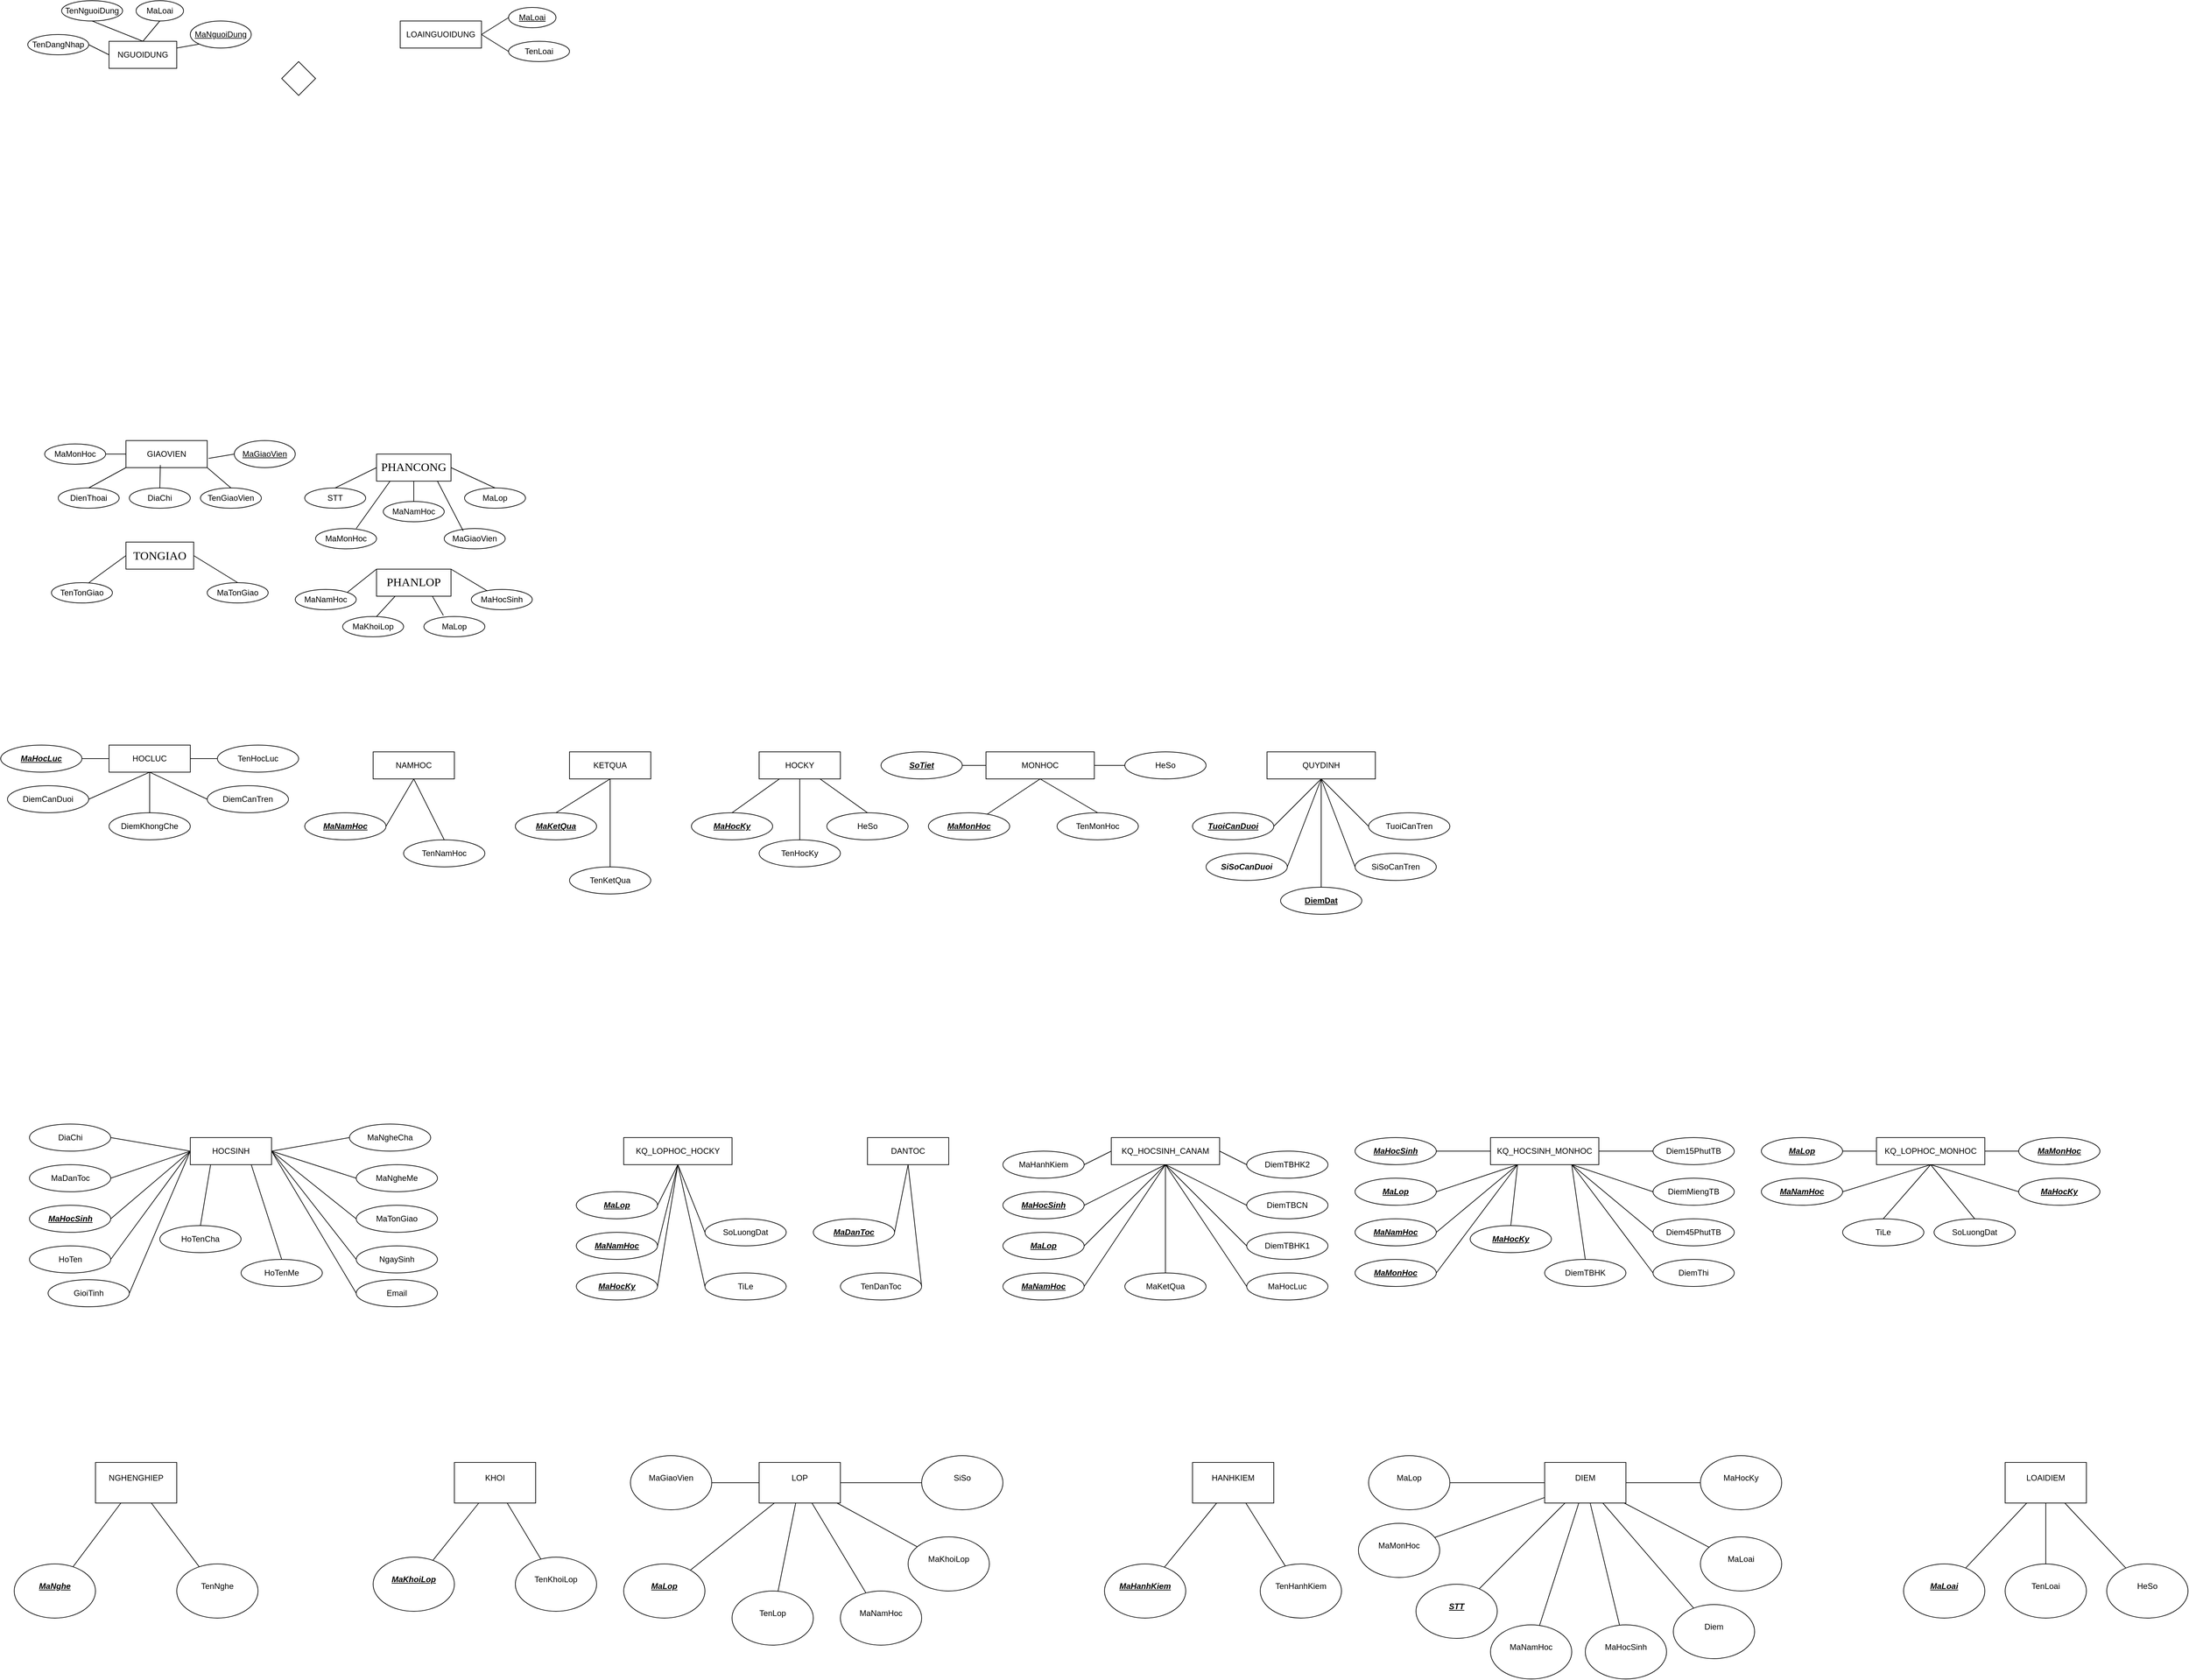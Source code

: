 <mxfile>
    <diagram id="qn-IENBSOCaLbvW9I9Vj" name="ERD">
        <mxGraphModel dx="1582" dy="1932" grid="1" gridSize="10" guides="1" tooltips="1" connect="1" arrows="1" fold="1" page="1" pageScale="1" pageWidth="850" pageHeight="1100" math="0" shadow="0">
            <root>
                <mxCell id="0"/>
                <mxCell id="1" parent="0"/>
                <mxCell id="2" value="KQ_HOCSINH_CANAM" style="rounded=0;whiteSpace=wrap;html=1;" parent="1" vertex="1">
                    <mxGeometry x="1640" y="600" width="160" height="40" as="geometry"/>
                </mxCell>
                <mxCell id="3" value="KQ_LOPHOC_HOCKY" style="rounded=0;whiteSpace=wrap;html=1;" parent="1" vertex="1">
                    <mxGeometry x="920" y="600" width="160" height="40" as="geometry"/>
                </mxCell>
                <mxCell id="6" value="DANTOC" style="rounded=0;whiteSpace=wrap;html=1;" parent="1" vertex="1">
                    <mxGeometry x="1280" y="600" width="120" height="40" as="geometry"/>
                </mxCell>
                <mxCell id="7" value="HOCSINH" style="rounded=0;whiteSpace=wrap;html=1;" parent="1" vertex="1">
                    <mxGeometry x="280" y="600" width="120" height="40" as="geometry"/>
                </mxCell>
                <mxCell id="8" value="MaHocSinh" style="ellipse;whiteSpace=wrap;html=1;fontStyle=7" parent="1" vertex="1">
                    <mxGeometry x="42.5" y="700" width="120" height="40" as="geometry"/>
                </mxCell>
                <mxCell id="10" value="HoTen" style="ellipse;whiteSpace=wrap;html=1;" parent="1" vertex="1">
                    <mxGeometry x="42.5" y="760" width="120" height="40" as="geometry"/>
                </mxCell>
                <mxCell id="11" value="GioiTinh" style="ellipse;whiteSpace=wrap;html=1;" parent="1" vertex="1">
                    <mxGeometry x="70" y="810" width="120" height="40" as="geometry"/>
                </mxCell>
                <mxCell id="12" value="NgaySinh" style="ellipse;whiteSpace=wrap;html=1;" parent="1" vertex="1">
                    <mxGeometry x="525" y="760" width="120" height="40" as="geometry"/>
                </mxCell>
                <mxCell id="13" value="DiaChi" style="ellipse;whiteSpace=wrap;html=1;" parent="1" vertex="1">
                    <mxGeometry x="42.5" y="580" width="120" height="40" as="geometry"/>
                </mxCell>
                <mxCell id="14" value="HoTenCha" style="ellipse;whiteSpace=wrap;html=1;" parent="1" vertex="1">
                    <mxGeometry x="235" y="730" width="120" height="40" as="geometry"/>
                </mxCell>
                <mxCell id="15" value="HoTenMe" style="ellipse;whiteSpace=wrap;html=1;" parent="1" vertex="1">
                    <mxGeometry x="355" y="780" width="120" height="40" as="geometry"/>
                </mxCell>
                <mxCell id="16" value="MaNgheMe" style="ellipse;whiteSpace=wrap;html=1;" parent="1" vertex="1">
                    <mxGeometry x="525" y="640" width="120" height="40" as="geometry"/>
                </mxCell>
                <mxCell id="17" value="MaNgheCha" style="ellipse;whiteSpace=wrap;html=1;" parent="1" vertex="1">
                    <mxGeometry x="515" y="580" width="120" height="40" as="geometry"/>
                </mxCell>
                <mxCell id="18" value="MaDanToc" style="ellipse;whiteSpace=wrap;html=1;" parent="1" vertex="1">
                    <mxGeometry x="42.5" y="640" width="120" height="40" as="geometry"/>
                </mxCell>
                <mxCell id="19" value="Email" style="ellipse;whiteSpace=wrap;html=1;" parent="1" vertex="1">
                    <mxGeometry x="525" y="810" width="120" height="40" as="geometry"/>
                </mxCell>
                <mxCell id="20" value="MaTonGiao" style="ellipse;whiteSpace=wrap;html=1;" parent="1" vertex="1">
                    <mxGeometry x="525" y="700" width="120" height="40" as="geometry"/>
                </mxCell>
                <mxCell id="42" value="MaLop" style="ellipse;whiteSpace=wrap;html=1;fontStyle=7" parent="1" vertex="1">
                    <mxGeometry x="850" y="680" width="120" height="40" as="geometry"/>
                </mxCell>
                <mxCell id="43" value="MaNamHoc" style="ellipse;whiteSpace=wrap;html=1;fontStyle=7" parent="1" vertex="1">
                    <mxGeometry x="850" y="740" width="120" height="40" as="geometry"/>
                </mxCell>
                <mxCell id="44" value="MaHocKy" style="ellipse;whiteSpace=wrap;html=1;fontStyle=7" parent="1" vertex="1">
                    <mxGeometry x="850" y="800" width="120" height="40" as="geometry"/>
                </mxCell>
                <mxCell id="45" value="SoLuongDat" style="ellipse;whiteSpace=wrap;html=1;" parent="1" vertex="1">
                    <mxGeometry x="1040" y="720" width="120" height="40" as="geometry"/>
                </mxCell>
                <mxCell id="46" value="TiLe" style="ellipse;whiteSpace=wrap;html=1;" parent="1" vertex="1">
                    <mxGeometry x="1040" y="800" width="120" height="40" as="geometry"/>
                </mxCell>
                <mxCell id="ozZKKgz56phCd97yd1cv-52" value="MaDanToc" style="ellipse;whiteSpace=wrap;html=1;fontStyle=7" parent="1" vertex="1">
                    <mxGeometry x="1200" y="720" width="120" height="40" as="geometry"/>
                </mxCell>
                <mxCell id="ozZKKgz56phCd97yd1cv-53" value="TenDanToc" style="ellipse;whiteSpace=wrap;html=1;" parent="1" vertex="1">
                    <mxGeometry x="1240" y="800" width="120" height="40" as="geometry"/>
                </mxCell>
                <mxCell id="ozZKKgz56phCd97yd1cv-59" value="MaHocSinh" style="ellipse;whiteSpace=wrap;html=1;fontStyle=7" parent="1" vertex="1">
                    <mxGeometry x="1480" y="680" width="120" height="40" as="geometry"/>
                </mxCell>
                <mxCell id="ozZKKgz56phCd97yd1cv-60" value="MaLop" style="ellipse;whiteSpace=wrap;html=1;fontStyle=7" parent="1" vertex="1">
                    <mxGeometry x="1480" y="740" width="120" height="40" as="geometry"/>
                </mxCell>
                <mxCell id="ozZKKgz56phCd97yd1cv-61" value="MaNamHoc" style="ellipse;whiteSpace=wrap;html=1;fontStyle=7" parent="1" vertex="1">
                    <mxGeometry x="1480" y="800" width="120" height="40" as="geometry"/>
                </mxCell>
                <mxCell id="ozZKKgz56phCd97yd1cv-62" value="MaHocLuc" style="ellipse;whiteSpace=wrap;html=1;" parent="1" vertex="1">
                    <mxGeometry x="1840" y="800" width="120" height="40" as="geometry"/>
                </mxCell>
                <mxCell id="ozZKKgz56phCd97yd1cv-63" value="MaHanhKiem" style="ellipse;whiteSpace=wrap;html=1;" parent="1" vertex="1">
                    <mxGeometry x="1480" y="620" width="120" height="40" as="geometry"/>
                </mxCell>
                <mxCell id="ozZKKgz56phCd97yd1cv-64" value="MaKetQua" style="ellipse;whiteSpace=wrap;html=1;" parent="1" vertex="1">
                    <mxGeometry x="1660" y="800" width="120" height="40" as="geometry"/>
                </mxCell>
                <mxCell id="ozZKKgz56phCd97yd1cv-65" value="DiemTBHK1" style="ellipse;whiteSpace=wrap;html=1;" parent="1" vertex="1">
                    <mxGeometry x="1840" y="740" width="120" height="40" as="geometry"/>
                </mxCell>
                <mxCell id="ozZKKgz56phCd97yd1cv-66" value="DiemTBHK2" style="ellipse;whiteSpace=wrap;html=1;" parent="1" vertex="1">
                    <mxGeometry x="1840" y="620" width="120" height="40" as="geometry"/>
                </mxCell>
                <mxCell id="ozZKKgz56phCd97yd1cv-67" value="DiemTBCN" style="ellipse;whiteSpace=wrap;html=1;" parent="1" vertex="1">
                    <mxGeometry x="1840" y="680" width="120" height="40" as="geometry"/>
                </mxCell>
                <mxCell id="ozZKKgz56phCd97yd1cv-96" value="KQ_HOCSINH_MONHOC" style="rounded=0;whiteSpace=wrap;html=1;" parent="1" vertex="1">
                    <mxGeometry x="2200" y="600" width="160" height="40" as="geometry"/>
                </mxCell>
                <mxCell id="ozZKKgz56phCd97yd1cv-100" value="MaHocKy" style="ellipse;whiteSpace=wrap;html=1;fontStyle=7" parent="1" vertex="1">
                    <mxGeometry x="2170" y="730" width="120" height="40" as="geometry"/>
                </mxCell>
                <mxCell id="ozZKKgz56phCd97yd1cv-103" value="Diem45PhutTB" style="ellipse;whiteSpace=wrap;html=1;" parent="1" vertex="1">
                    <mxGeometry x="2440" y="720" width="120" height="40" as="geometry"/>
                </mxCell>
                <mxCell id="ozZKKgz56phCd97yd1cv-104" value="DiemThi" style="ellipse;whiteSpace=wrap;html=1;" parent="1" vertex="1">
                    <mxGeometry x="2440" y="780" width="120" height="40" as="geometry"/>
                </mxCell>
                <mxCell id="ozZKKgz56phCd97yd1cv-105" value="Diem15PhutTB" style="ellipse;whiteSpace=wrap;html=1;" parent="1" vertex="1">
                    <mxGeometry x="2440" y="600" width="120" height="40" as="geometry"/>
                </mxCell>
                <mxCell id="ozZKKgz56phCd97yd1cv-116" value="DiemTBHK" style="ellipse;whiteSpace=wrap;html=1;" parent="1" vertex="1">
                    <mxGeometry x="2280" y="780" width="120" height="40" as="geometry"/>
                </mxCell>
                <mxCell id="ozZKKgz56phCd97yd1cv-118" value="KQ_HOCSINH_MONHOC" style="rounded=0;whiteSpace=wrap;html=1;" parent="1" vertex="1">
                    <mxGeometry x="2200" y="600" width="160" height="40" as="geometry"/>
                </mxCell>
                <mxCell id="ozZKKgz56phCd97yd1cv-129" value="KQ_HOCSINH_MONHOC" style="rounded=0;whiteSpace=wrap;html=1;" parent="1" vertex="1">
                    <mxGeometry x="2200" y="600" width="160" height="40" as="geometry"/>
                </mxCell>
                <mxCell id="ozZKKgz56phCd97yd1cv-130" value="MaHocSinh" style="ellipse;whiteSpace=wrap;html=1;fontStyle=7" parent="1" vertex="1">
                    <mxGeometry x="2000" y="600" width="120" height="40" as="geometry"/>
                </mxCell>
                <mxCell id="ozZKKgz56phCd97yd1cv-131" value="MaLop" style="ellipse;whiteSpace=wrap;html=1;fontStyle=7" parent="1" vertex="1">
                    <mxGeometry x="2000" y="660" width="120" height="40" as="geometry"/>
                </mxCell>
                <mxCell id="ozZKKgz56phCd97yd1cv-132" value="MaNamHoc" style="ellipse;whiteSpace=wrap;html=1;fontStyle=7" parent="1" vertex="1">
                    <mxGeometry x="2000" y="720" width="120" height="40" as="geometry"/>
                </mxCell>
                <mxCell id="ozZKKgz56phCd97yd1cv-139" value="MaMonHoc" style="ellipse;whiteSpace=wrap;html=1;fontStyle=7" parent="1" vertex="1">
                    <mxGeometry x="2000" y="780" width="120" height="40" as="geometry"/>
                </mxCell>
                <mxCell id="ozZKKgz56phCd97yd1cv-140" value="DiemMiengTB" style="ellipse;whiteSpace=wrap;html=1;" parent="1" vertex="1">
                    <mxGeometry x="2440" y="660" width="120" height="40" as="geometry"/>
                </mxCell>
                <mxCell id="ozZKKgz56phCd97yd1cv-141" value="KQ_HOCSINH_MONHOC" style="rounded=0;whiteSpace=wrap;html=1;" parent="1" vertex="1">
                    <mxGeometry x="2770" y="600" width="160" height="40" as="geometry"/>
                </mxCell>
                <mxCell id="ozZKKgz56phCd97yd1cv-145" value="MaHocKy" style="ellipse;whiteSpace=wrap;html=1;fontStyle=7" parent="1" vertex="1">
                    <mxGeometry x="2980" y="660" width="120" height="40" as="geometry"/>
                </mxCell>
                <mxCell id="ozZKKgz56phCd97yd1cv-154" value="KQ_HOCSINH_MONHOC" style="rounded=0;whiteSpace=wrap;html=1;" parent="1" vertex="1">
                    <mxGeometry x="2770" y="600" width="160" height="40" as="geometry"/>
                </mxCell>
                <mxCell id="ozZKKgz56phCd97yd1cv-165" value="KQ_LOPHOC_MONHOC" style="rounded=0;whiteSpace=wrap;html=1;" parent="1" vertex="1">
                    <mxGeometry x="2770" y="600" width="160" height="40" as="geometry"/>
                </mxCell>
                <mxCell id="ozZKKgz56phCd97yd1cv-166" value="MaLop" style="ellipse;whiteSpace=wrap;html=1;fontStyle=7" parent="1" vertex="1">
                    <mxGeometry x="2600" y="600" width="120" height="40" as="geometry"/>
                </mxCell>
                <mxCell id="ozZKKgz56phCd97yd1cv-168" value="TiLe" style="ellipse;whiteSpace=wrap;html=1;" parent="1" vertex="1">
                    <mxGeometry x="2720" y="720" width="120" height="40" as="geometry"/>
                </mxCell>
                <mxCell id="ozZKKgz56phCd97yd1cv-175" value="MaMonHoc" style="ellipse;whiteSpace=wrap;html=1;fontStyle=7" parent="1" vertex="1">
                    <mxGeometry x="2980" y="600" width="120" height="40" as="geometry"/>
                </mxCell>
                <mxCell id="ozZKKgz56phCd97yd1cv-176" value="SoLuongDat" style="ellipse;whiteSpace=wrap;html=1;" parent="1" vertex="1">
                    <mxGeometry x="2855" y="720" width="120" height="40" as="geometry"/>
                </mxCell>
                <mxCell id="4Ncg72E9Az1ymrJVZynW-51" value="MaNamHoc" style="ellipse;whiteSpace=wrap;html=1;fontStyle=7" parent="1" vertex="1">
                    <mxGeometry x="2600" y="660" width="120" height="40" as="geometry"/>
                </mxCell>
                <mxCell id="53" value="HOCLUC" style="rounded=0;whiteSpace=wrap;html=1;" parent="1" vertex="1">
                    <mxGeometry x="160" y="20" width="120" height="40" as="geometry"/>
                </mxCell>
                <mxCell id="54" value="MaHocLuc" style="ellipse;whiteSpace=wrap;html=1;fontStyle=7" parent="1" vertex="1">
                    <mxGeometry y="20" width="120" height="40" as="geometry"/>
                </mxCell>
                <mxCell id="55" value="DiemCanDuoi" style="ellipse;whiteSpace=wrap;html=1;" parent="1" vertex="1">
                    <mxGeometry x="10" y="80" width="120" height="40" as="geometry"/>
                </mxCell>
                <mxCell id="56" value="DiemKhongChe" style="ellipse;whiteSpace=wrap;html=1;" parent="1" vertex="1">
                    <mxGeometry x="160" y="120" width="120" height="40" as="geometry"/>
                </mxCell>
                <mxCell id="58" value="DiemCanTren" style="ellipse;whiteSpace=wrap;html=1;" parent="1" vertex="1">
                    <mxGeometry x="305" y="80" width="120" height="40" as="geometry"/>
                </mxCell>
                <mxCell id="63" value="TenHocLuc" style="ellipse;whiteSpace=wrap;html=1;" parent="1" vertex="1">
                    <mxGeometry x="320" y="20" width="120" height="40" as="geometry"/>
                </mxCell>
                <mxCell id="79" value="NAMHOC" style="rounded=0;whiteSpace=wrap;html=1;" parent="1" vertex="1">
                    <mxGeometry x="550" y="30" width="120" height="40" as="geometry"/>
                </mxCell>
                <mxCell id="80" value="MaNamHoc" style="ellipse;whiteSpace=wrap;html=1;fontStyle=7" parent="1" vertex="1">
                    <mxGeometry x="449" y="120" width="120" height="40" as="geometry"/>
                </mxCell>
                <mxCell id="81" value="TenNamHoc" style="ellipse;whiteSpace=wrap;html=1;" parent="1" vertex="1">
                    <mxGeometry x="595" y="160" width="120" height="40" as="geometry"/>
                </mxCell>
                <mxCell id="84" value="KETQUA" style="rounded=0;whiteSpace=wrap;html=1;" parent="1" vertex="1">
                    <mxGeometry x="840" y="30" width="120" height="40" as="geometry"/>
                </mxCell>
                <mxCell id="85" value="MaKetQua" style="ellipse;whiteSpace=wrap;html=1;fontStyle=7" parent="1" vertex="1">
                    <mxGeometry x="760" y="120" width="120" height="40" as="geometry"/>
                </mxCell>
                <mxCell id="86" value="TenKetQua" style="ellipse;whiteSpace=wrap;html=1;" parent="1" vertex="1">
                    <mxGeometry x="840" y="200" width="120" height="40" as="geometry"/>
                </mxCell>
                <mxCell id="89" value="HOCKY" style="rounded=0;whiteSpace=wrap;html=1;" parent="1" vertex="1">
                    <mxGeometry x="1120" y="30" width="120" height="40" as="geometry"/>
                </mxCell>
                <mxCell id="90" value="MaHocKy" style="ellipse;whiteSpace=wrap;html=1;fontStyle=7" parent="1" vertex="1">
                    <mxGeometry x="1020" y="120" width="120" height="40" as="geometry"/>
                </mxCell>
                <mxCell id="91" value="TenHocKy" style="ellipse;whiteSpace=wrap;html=1;" parent="1" vertex="1">
                    <mxGeometry x="1120" y="160" width="120" height="40" as="geometry"/>
                </mxCell>
                <mxCell id="94" value="HeSo" style="ellipse;whiteSpace=wrap;html=1;" parent="1" vertex="1">
                    <mxGeometry x="1220" y="120" width="120" height="40" as="geometry"/>
                </mxCell>
                <mxCell id="96" value="MONHOC" style="rounded=0;whiteSpace=wrap;html=1;" parent="1" vertex="1">
                    <mxGeometry x="1455" y="30" width="160" height="40" as="geometry"/>
                </mxCell>
                <mxCell id="97" value="MaMonHoc" style="ellipse;whiteSpace=wrap;html=1;fontStyle=7" parent="1" vertex="1">
                    <mxGeometry x="1370" y="120" width="120" height="40" as="geometry"/>
                </mxCell>
                <mxCell id="98" value="SoTiet" style="ellipse;whiteSpace=wrap;html=1;fontStyle=7" parent="1" vertex="1">
                    <mxGeometry x="1300" y="30" width="120" height="40" as="geometry"/>
                </mxCell>
                <mxCell id="100" value="TenMonHoc" style="ellipse;whiteSpace=wrap;html=1;" parent="1" vertex="1">
                    <mxGeometry x="1560" y="120" width="120" height="40" as="geometry"/>
                </mxCell>
                <mxCell id="101" value="HeSo" style="ellipse;whiteSpace=wrap;html=1;" parent="1" vertex="1">
                    <mxGeometry x="1660" y="30" width="120" height="40" as="geometry"/>
                </mxCell>
                <mxCell id="107" value="QUYDINH" style="rounded=0;whiteSpace=wrap;html=1;" parent="1" vertex="1">
                    <mxGeometry x="1870" y="30" width="160" height="40" as="geometry"/>
                </mxCell>
                <mxCell id="108" value="TuoiCanDuoi" style="ellipse;whiteSpace=wrap;html=1;fontStyle=7" parent="1" vertex="1">
                    <mxGeometry x="1760" y="120" width="120" height="40" as="geometry"/>
                </mxCell>
                <mxCell id="109" value="SiSoCanDuoi" style="ellipse;whiteSpace=wrap;html=1;fontStyle=3" parent="1" vertex="1">
                    <mxGeometry x="1780" y="180" width="120" height="40" as="geometry"/>
                </mxCell>
                <mxCell id="110" value="&lt;span style=&quot;font-style: normal;&quot;&gt;DiemDat&lt;/span&gt;" style="ellipse;whiteSpace=wrap;html=1;fontStyle=7" parent="1" vertex="1">
                    <mxGeometry x="1890" y="230" width="120" height="40" as="geometry"/>
                </mxCell>
                <mxCell id="111" value="TuoiCanTren" style="ellipse;whiteSpace=wrap;html=1;" parent="1" vertex="1">
                    <mxGeometry x="2020" y="120" width="120" height="40" as="geometry"/>
                </mxCell>
                <mxCell id="112" value="SiSoCanTren" style="ellipse;whiteSpace=wrap;html=1;" parent="1" vertex="1">
                    <mxGeometry x="2000" y="180" width="120" height="40" as="geometry"/>
                </mxCell>
                <mxCell id="118" value="&#10;NGHENGHIEP&#10;&#10;" style="rounded=0;whiteSpace=wrap;html=1;" parent="1" vertex="1">
                    <mxGeometry x="140" y="1080" width="120" height="60" as="geometry"/>
                </mxCell>
                <mxCell id="119" value="" style="endArrow=none;html=1;" parent="1" source="120" target="118" edge="1">
                    <mxGeometry width="50" height="50" relative="1" as="geometry">
                        <mxPoint x="110" y="1200" as="sourcePoint"/>
                        <mxPoint x="160" y="1150" as="targetPoint"/>
                    </mxGeometry>
                </mxCell>
                <mxCell id="120" value="&#10;MaNghe&#10;&#10;" style="ellipse;whiteSpace=wrap;html=1;fontStyle=7" parent="1" vertex="1">
                    <mxGeometry x="20" y="1230" width="120" height="80" as="geometry"/>
                </mxCell>
                <mxCell id="121" value="&#10;TenNghe&#10;&#10;" style="ellipse;whiteSpace=wrap;html=1;" parent="1" vertex="1">
                    <mxGeometry x="260" y="1230" width="120" height="80" as="geometry"/>
                </mxCell>
                <mxCell id="122" value="" style="endArrow=none;html=1;" parent="1" source="121" target="118" edge="1">
                    <mxGeometry width="50" height="50" relative="1" as="geometry">
                        <mxPoint x="110" y="1200" as="sourcePoint"/>
                        <mxPoint x="160" y="1150" as="targetPoint"/>
                    </mxGeometry>
                </mxCell>
                <mxCell id="123" value="&#10;KHOI&#10;&#10;" style="rounded=0;whiteSpace=wrap;html=1;" parent="1" vertex="1">
                    <mxGeometry x="670" y="1080" width="120" height="60" as="geometry"/>
                </mxCell>
                <mxCell id="124" value="&#10;MaKhoiLop&#10;&#10;" style="ellipse;whiteSpace=wrap;html=1;fontStyle=7" parent="1" vertex="1">
                    <mxGeometry x="550" y="1220" width="120" height="80" as="geometry"/>
                </mxCell>
                <mxCell id="125" value="&#10;TenKhoiLop&#10;&#10;" style="ellipse;whiteSpace=wrap;html=1;" parent="1" vertex="1">
                    <mxGeometry x="760" y="1220" width="120" height="80" as="geometry"/>
                </mxCell>
                <mxCell id="126" value="" style="endArrow=none;html=1;" parent="1" source="125" target="123" edge="1">
                    <mxGeometry width="50" height="50" relative="1" as="geometry">
                        <mxPoint x="820" y="1190" as="sourcePoint"/>
                        <mxPoint x="870" y="1140" as="targetPoint"/>
                    </mxGeometry>
                </mxCell>
                <mxCell id="127" value="" style="endArrow=none;html=1;" parent="1" source="124" target="123" edge="1">
                    <mxGeometry width="50" height="50" relative="1" as="geometry">
                        <mxPoint x="820" y="1190" as="sourcePoint"/>
                        <mxPoint x="870" y="1140" as="targetPoint"/>
                    </mxGeometry>
                </mxCell>
                <mxCell id="128" value="&#10; LOP&#10;&#10;" style="rounded=0;whiteSpace=wrap;html=1;" parent="1" vertex="1">
                    <mxGeometry x="1120" y="1080" width="120" height="60" as="geometry"/>
                </mxCell>
                <mxCell id="129" value="&#10;MaLop&#10;&#10;" style="ellipse;whiteSpace=wrap;html=1;fontStyle=7" parent="1" vertex="1">
                    <mxGeometry x="920" y="1230" width="120" height="80" as="geometry"/>
                </mxCell>
                <mxCell id="130" value="&#10;TenLop&#10;&#10;" style="ellipse;whiteSpace=wrap;html=1;" parent="1" vertex="1">
                    <mxGeometry x="1080" y="1270" width="120" height="80" as="geometry"/>
                </mxCell>
                <mxCell id="131" value="&#10;MaKhoiLop&#10;&#10;" style="ellipse;whiteSpace=wrap;html=1;" parent="1" vertex="1">
                    <mxGeometry x="1340" y="1190" width="120" height="80" as="geometry"/>
                </mxCell>
                <mxCell id="132" value="&#10;MaNamHoc&#10;&#10;" style="ellipse;whiteSpace=wrap;html=1;" parent="1" vertex="1">
                    <mxGeometry x="1240" y="1270" width="120" height="80" as="geometry"/>
                </mxCell>
                <mxCell id="133" value="&#10;SiSo&#10;&#10;" style="ellipse;whiteSpace=wrap;html=1;" parent="1" vertex="1">
                    <mxGeometry x="1360" y="1070" width="120" height="80" as="geometry"/>
                </mxCell>
                <mxCell id="134" value="&#10;MaGiaoVien&#10;&#10;" style="ellipse;whiteSpace=wrap;html=1;" parent="1" vertex="1">
                    <mxGeometry x="930" y="1070" width="120" height="80" as="geometry"/>
                </mxCell>
                <mxCell id="135" value="" style="endArrow=none;html=1;" parent="1" source="134" target="128" edge="1">
                    <mxGeometry width="50" height="50" relative="1" as="geometry">
                        <mxPoint x="1150" y="1180" as="sourcePoint"/>
                        <mxPoint x="1200" y="1130" as="targetPoint"/>
                    </mxGeometry>
                </mxCell>
                <mxCell id="136" value="" style="endArrow=none;html=1;" parent="1" source="128" target="131" edge="1">
                    <mxGeometry width="50" height="50" relative="1" as="geometry">
                        <mxPoint x="1150" y="1180" as="sourcePoint"/>
                        <mxPoint x="1200" y="1130" as="targetPoint"/>
                    </mxGeometry>
                </mxCell>
                <mxCell id="137" value="" style="endArrow=none;html=1;" parent="1" source="129" target="128" edge="1">
                    <mxGeometry width="50" height="50" relative="1" as="geometry">
                        <mxPoint x="1150" y="1180" as="sourcePoint"/>
                        <mxPoint x="1200" y="1130" as="targetPoint"/>
                    </mxGeometry>
                </mxCell>
                <mxCell id="138" value="" style="endArrow=none;html=1;" parent="1" source="130" target="128" edge="1">
                    <mxGeometry width="50" height="50" relative="1" as="geometry">
                        <mxPoint x="1150" y="1180" as="sourcePoint"/>
                        <mxPoint x="1200" y="1130" as="targetPoint"/>
                    </mxGeometry>
                </mxCell>
                <mxCell id="139" value="" style="endArrow=none;html=1;" parent="1" source="128" target="132" edge="1">
                    <mxGeometry width="50" height="50" relative="1" as="geometry">
                        <mxPoint x="1150" y="1180" as="sourcePoint"/>
                        <mxPoint x="1200" y="1130" as="targetPoint"/>
                    </mxGeometry>
                </mxCell>
                <mxCell id="140" value="" style="endArrow=none;html=1;" parent="1" source="128" target="133" edge="1">
                    <mxGeometry width="50" height="50" relative="1" as="geometry">
                        <mxPoint x="1150" y="1180" as="sourcePoint"/>
                        <mxPoint x="1200" y="1130" as="targetPoint"/>
                    </mxGeometry>
                </mxCell>
                <mxCell id="141" value="&#10;HANHKIEM&#10;&#10;" style="rounded=0;whiteSpace=wrap;html=1;" parent="1" vertex="1">
                    <mxGeometry x="1760" y="1080" width="120" height="60" as="geometry"/>
                </mxCell>
                <mxCell id="142" value="&#10;MaHanhKiem&#10;&#10;" style="ellipse;whiteSpace=wrap;html=1;fontStyle=7" parent="1" vertex="1">
                    <mxGeometry x="1630" y="1230" width="120" height="80" as="geometry"/>
                </mxCell>
                <mxCell id="143" value="&#10;TenHanhKiem&#10;&#10;" style="ellipse;whiteSpace=wrap;html=1;" parent="1" vertex="1">
                    <mxGeometry x="1860" y="1230" width="120" height="80" as="geometry"/>
                </mxCell>
                <mxCell id="144" value="" style="endArrow=none;html=1;" parent="1" source="142" target="141" edge="1">
                    <mxGeometry width="50" height="50" relative="1" as="geometry">
                        <mxPoint x="1640" y="1190" as="sourcePoint"/>
                        <mxPoint x="1690" y="1140" as="targetPoint"/>
                    </mxGeometry>
                </mxCell>
                <mxCell id="145" value="" style="endArrow=none;html=1;" parent="1" source="143" target="141" edge="1">
                    <mxGeometry width="50" height="50" relative="1" as="geometry">
                        <mxPoint x="1640" y="1190" as="sourcePoint"/>
                        <mxPoint x="1690" y="1140" as="targetPoint"/>
                    </mxGeometry>
                </mxCell>
                <mxCell id="146" value="&#10;DIEM&#10;&#10;" style="rounded=0;whiteSpace=wrap;html=1;" parent="1" vertex="1">
                    <mxGeometry x="2280" y="1080" width="120" height="60" as="geometry"/>
                </mxCell>
                <mxCell id="147" value="&#10;STT&#10;&#10;" style="ellipse;whiteSpace=wrap;html=1;fontStyle=7" parent="1" vertex="1">
                    <mxGeometry x="2090" y="1260" width="120" height="80" as="geometry"/>
                </mxCell>
                <mxCell id="148" value="&#10;MaHocSinh&#10;&#10;" style="ellipse;whiteSpace=wrap;html=1;" parent="1" vertex="1">
                    <mxGeometry x="2340" y="1320" width="120" height="80" as="geometry"/>
                </mxCell>
                <mxCell id="149" value="&#10;MaMonHoc&#10;&#10;" style="ellipse;whiteSpace=wrap;html=1;" parent="1" vertex="1">
                    <mxGeometry x="2005" y="1170" width="120" height="80" as="geometry"/>
                </mxCell>
                <mxCell id="150" value="&#10;MaHocKy&#10;&#10;" style="ellipse;whiteSpace=wrap;html=1;" parent="1" vertex="1">
                    <mxGeometry x="2510" y="1070" width="120" height="80" as="geometry"/>
                </mxCell>
                <mxCell id="151" value="&#10;MaNamHoc&#10;&#10;" style="ellipse;whiteSpace=wrap;html=1;" parent="1" vertex="1">
                    <mxGeometry x="2200" y="1320" width="120" height="80" as="geometry"/>
                </mxCell>
                <mxCell id="152" value="&#10;MaLop&#10;&#10;" style="ellipse;whiteSpace=wrap;html=1;" parent="1" vertex="1">
                    <mxGeometry x="2020" y="1070" width="120" height="80" as="geometry"/>
                </mxCell>
                <mxCell id="153" value="&#10;MaLoai&#10;&#10;" style="ellipse;whiteSpace=wrap;html=1;" parent="1" vertex="1">
                    <mxGeometry x="2510" y="1190" width="120" height="80" as="geometry"/>
                </mxCell>
                <mxCell id="154" value="&#10;Diem&#10;&#10;" style="ellipse;whiteSpace=wrap;html=1;" parent="1" vertex="1">
                    <mxGeometry x="2470" y="1290" width="120" height="80" as="geometry"/>
                </mxCell>
                <mxCell id="155" value="" style="endArrow=none;html=1;" parent="1" source="146" target="150" edge="1">
                    <mxGeometry width="50" height="50" relative="1" as="geometry">
                        <mxPoint x="2270" y="1210" as="sourcePoint"/>
                        <mxPoint x="2320" y="1160" as="targetPoint"/>
                    </mxGeometry>
                </mxCell>
                <mxCell id="156" value="" style="endArrow=none;html=1;" parent="1" source="147" target="146" edge="1">
                    <mxGeometry width="50" height="50" relative="1" as="geometry">
                        <mxPoint x="2270" y="1210" as="sourcePoint"/>
                        <mxPoint x="2320" y="1160" as="targetPoint"/>
                    </mxGeometry>
                </mxCell>
                <mxCell id="157" value="" style="endArrow=none;html=1;" parent="1" source="146" target="152" edge="1">
                    <mxGeometry width="50" height="50" relative="1" as="geometry">
                        <mxPoint x="2270" y="1210" as="sourcePoint"/>
                        <mxPoint x="2320" y="1160" as="targetPoint"/>
                    </mxGeometry>
                </mxCell>
                <mxCell id="158" value="" style="endArrow=none;html=1;" parent="1" source="148" target="146" edge="1">
                    <mxGeometry width="50" height="50" relative="1" as="geometry">
                        <mxPoint x="2270" y="1210" as="sourcePoint"/>
                        <mxPoint x="2320" y="1160" as="targetPoint"/>
                    </mxGeometry>
                </mxCell>
                <mxCell id="159" value="" style="endArrow=none;html=1;" parent="1" source="153" target="146" edge="1">
                    <mxGeometry width="50" height="50" relative="1" as="geometry">
                        <mxPoint x="2270" y="1210" as="sourcePoint"/>
                        <mxPoint x="2320" y="1160" as="targetPoint"/>
                    </mxGeometry>
                </mxCell>
                <mxCell id="160" value="" style="endArrow=none;html=1;" parent="1" source="146" target="154" edge="1">
                    <mxGeometry width="50" height="50" relative="1" as="geometry">
                        <mxPoint x="2270" y="1210" as="sourcePoint"/>
                        <mxPoint x="2320" y="1160" as="targetPoint"/>
                    </mxGeometry>
                </mxCell>
                <mxCell id="161" value="" style="endArrow=none;html=1;" parent="1" source="151" target="146" edge="1">
                    <mxGeometry width="50" height="50" relative="1" as="geometry">
                        <mxPoint x="2270" y="1210" as="sourcePoint"/>
                        <mxPoint x="2320" y="1160" as="targetPoint"/>
                    </mxGeometry>
                </mxCell>
                <mxCell id="162" value="" style="endArrow=none;html=1;" parent="1" source="149" target="146" edge="1">
                    <mxGeometry width="50" height="50" relative="1" as="geometry">
                        <mxPoint x="2270" y="1210" as="sourcePoint"/>
                        <mxPoint x="2320" y="1160" as="targetPoint"/>
                    </mxGeometry>
                </mxCell>
                <mxCell id="163" value="&#10;LOAIDIEM&#10;&#10;" style="rounded=0;whiteSpace=wrap;html=1;" parent="1" vertex="1">
                    <mxGeometry x="2960" y="1080" width="120" height="60" as="geometry"/>
                </mxCell>
                <mxCell id="164" value="&#10;MaLoai&#10;&#10;" style="ellipse;whiteSpace=wrap;html=1;fontStyle=7" parent="1" vertex="1">
                    <mxGeometry x="2810" y="1230" width="120" height="80" as="geometry"/>
                </mxCell>
                <mxCell id="165" value="&#10;TenLoai&#10;&#10;" style="ellipse;whiteSpace=wrap;html=1;" parent="1" vertex="1">
                    <mxGeometry x="2960" y="1230" width="120" height="80" as="geometry"/>
                </mxCell>
                <mxCell id="166" value="&#10;HeSo&#10;&#10;" style="ellipse;whiteSpace=wrap;html=1;" parent="1" vertex="1">
                    <mxGeometry x="3110" y="1230" width="120" height="80" as="geometry"/>
                </mxCell>
                <mxCell id="167" value="" style="endArrow=none;html=1;" parent="1" source="164" target="163" edge="1">
                    <mxGeometry width="50" height="50" relative="1" as="geometry">
                        <mxPoint x="2980" y="1210" as="sourcePoint"/>
                        <mxPoint x="3030" y="1160" as="targetPoint"/>
                    </mxGeometry>
                </mxCell>
                <mxCell id="168" value="" style="endArrow=none;html=1;" parent="1" source="165" target="163" edge="1">
                    <mxGeometry width="50" height="50" relative="1" as="geometry">
                        <mxPoint x="2980" y="1210" as="sourcePoint"/>
                        <mxPoint x="3030" y="1160" as="targetPoint"/>
                    </mxGeometry>
                </mxCell>
                <mxCell id="169" value="" style="endArrow=none;html=1;" parent="1" source="163" target="166" edge="1">
                    <mxGeometry width="50" height="50" relative="1" as="geometry">
                        <mxPoint x="2980" y="1210" as="sourcePoint"/>
                        <mxPoint x="3030" y="1160" as="targetPoint"/>
                    </mxGeometry>
                </mxCell>
                <mxCell id="ZsIv8-03AnOHkfygQfXm-170" value="NGUOIDUNG" style="rounded=0;whiteSpace=wrap;html=1;" parent="1" vertex="1">
                    <mxGeometry x="160" y="-1020" width="100" height="40" as="geometry"/>
                </mxCell>
                <mxCell id="ZsIv8-03AnOHkfygQfXm-171" value="&lt;u&gt;MaNguoiDung&lt;/u&gt;" style="ellipse;whiteSpace=wrap;html=1;" parent="1" vertex="1">
                    <mxGeometry x="280" y="-1050" width="90" height="40" as="geometry"/>
                </mxCell>
                <mxCell id="ZsIv8-03AnOHkfygQfXm-172" value="TenNguoiDung" style="ellipse;whiteSpace=wrap;html=1;" parent="1" vertex="1">
                    <mxGeometry x="90" y="-1080" width="90" height="30" as="geometry"/>
                </mxCell>
                <mxCell id="ZsIv8-03AnOHkfygQfXm-173" value="MaLoai" style="ellipse;whiteSpace=wrap;html=1;" parent="1" vertex="1">
                    <mxGeometry x="200" y="-1080" width="70" height="30" as="geometry"/>
                </mxCell>
                <mxCell id="ZsIv8-03AnOHkfygQfXm-174" value="TenDangNhap" style="ellipse;whiteSpace=wrap;html=1;" parent="1" vertex="1">
                    <mxGeometry x="40" y="-1030" width="90" height="30" as="geometry"/>
                </mxCell>
                <mxCell id="ZsIv8-03AnOHkfygQfXm-175" value="" style="endArrow=none;html=1;rounded=0;exitX=0.5;exitY=1;exitDx=0;exitDy=0;entryX=0.5;entryY=0;entryDx=0;entryDy=0;" parent="1" source="ZsIv8-03AnOHkfygQfXm-172" target="ZsIv8-03AnOHkfygQfXm-170" edge="1">
                    <mxGeometry width="50" height="50" relative="1" as="geometry">
                        <mxPoint x="260" y="-950" as="sourcePoint"/>
                        <mxPoint x="310" y="-1000" as="targetPoint"/>
                    </mxGeometry>
                </mxCell>
                <mxCell id="ZsIv8-03AnOHkfygQfXm-176" value="" style="endArrow=none;html=1;rounded=0;entryX=0.5;entryY=1;entryDx=0;entryDy=0;exitX=0.5;exitY=0;exitDx=0;exitDy=0;" parent="1" source="ZsIv8-03AnOHkfygQfXm-170" target="ZsIv8-03AnOHkfygQfXm-173" edge="1">
                    <mxGeometry width="50" height="50" relative="1" as="geometry">
                        <mxPoint x="230" y="-1000" as="sourcePoint"/>
                        <mxPoint x="280" y="-1050" as="targetPoint"/>
                    </mxGeometry>
                </mxCell>
                <mxCell id="ZsIv8-03AnOHkfygQfXm-177" value="" style="endArrow=none;html=1;rounded=0;entryX=0;entryY=1;entryDx=0;entryDy=0;exitX=1;exitY=0.25;exitDx=0;exitDy=0;" parent="1" source="ZsIv8-03AnOHkfygQfXm-170" target="ZsIv8-03AnOHkfygQfXm-171" edge="1">
                    <mxGeometry width="50" height="50" relative="1" as="geometry">
                        <mxPoint x="320" y="-880" as="sourcePoint"/>
                        <mxPoint x="370" y="-930" as="targetPoint"/>
                    </mxGeometry>
                </mxCell>
                <mxCell id="ZsIv8-03AnOHkfygQfXm-178" value="" style="endArrow=none;html=1;rounded=0;exitX=1;exitY=0.5;exitDx=0;exitDy=0;entryX=0;entryY=0.5;entryDx=0;entryDy=0;" parent="1" source="ZsIv8-03AnOHkfygQfXm-174" target="ZsIv8-03AnOHkfygQfXm-170" edge="1">
                    <mxGeometry width="50" height="50" relative="1" as="geometry">
                        <mxPoint x="280" y="-950" as="sourcePoint"/>
                        <mxPoint x="330" y="-1000" as="targetPoint"/>
                    </mxGeometry>
                </mxCell>
                <mxCell id="ZsIv8-03AnOHkfygQfXm-179" value="LOAINGUOIDUNG" style="rounded=0;whiteSpace=wrap;html=1;" parent="1" vertex="1">
                    <mxGeometry x="590" y="-1050" width="120" height="40" as="geometry"/>
                </mxCell>
                <mxCell id="ZsIv8-03AnOHkfygQfXm-180" value="&lt;u&gt;MaLoai&lt;/u&gt;" style="ellipse;whiteSpace=wrap;html=1;" parent="1" vertex="1">
                    <mxGeometry x="750" y="-1070" width="70" height="30" as="geometry"/>
                </mxCell>
                <mxCell id="ZsIv8-03AnOHkfygQfXm-181" value="TenLoai" style="ellipse;whiteSpace=wrap;html=1;" parent="1" vertex="1">
                    <mxGeometry x="750" y="-1020" width="90" height="30" as="geometry"/>
                </mxCell>
                <mxCell id="ZsIv8-03AnOHkfygQfXm-182" value="" style="endArrow=none;html=1;rounded=0;entryX=0;entryY=0.5;entryDx=0;entryDy=0;exitX=1;exitY=0.5;exitDx=0;exitDy=0;" parent="1" source="ZsIv8-03AnOHkfygQfXm-179" target="ZsIv8-03AnOHkfygQfXm-180" edge="1">
                    <mxGeometry width="50" height="50" relative="1" as="geometry">
                        <mxPoint x="520" y="-990" as="sourcePoint"/>
                        <mxPoint x="570" y="-1040" as="targetPoint"/>
                    </mxGeometry>
                </mxCell>
                <mxCell id="ZsIv8-03AnOHkfygQfXm-183" value="" style="endArrow=none;html=1;rounded=0;entryX=0;entryY=0.5;entryDx=0;entryDy=0;exitX=1;exitY=0.5;exitDx=0;exitDy=0;" parent="1" source="ZsIv8-03AnOHkfygQfXm-179" target="ZsIv8-03AnOHkfygQfXm-181" edge="1">
                    <mxGeometry width="50" height="50" relative="1" as="geometry">
                        <mxPoint x="740" y="-930" as="sourcePoint"/>
                        <mxPoint x="790" y="-980" as="targetPoint"/>
                    </mxGeometry>
                </mxCell>
                <mxCell id="ZsIv8-03AnOHkfygQfXm-184" value="GIAOVIEN" style="rounded=0;whiteSpace=wrap;html=1;" parent="1" vertex="1">
                    <mxGeometry x="185" y="-430" width="120" height="40" as="geometry"/>
                </mxCell>
                <mxCell id="ZsIv8-03AnOHkfygQfXm-185" value="&lt;u&gt;MaGiaoVien&lt;/u&gt;" style="ellipse;whiteSpace=wrap;html=1;" parent="1" vertex="1">
                    <mxGeometry x="345" y="-430" width="90" height="40" as="geometry"/>
                </mxCell>
                <mxCell id="ZsIv8-03AnOHkfygQfXm-186" value="TenGiaoVien" style="ellipse;whiteSpace=wrap;html=1;" parent="1" vertex="1">
                    <mxGeometry x="295" y="-360" width="90" height="30" as="geometry"/>
                </mxCell>
                <mxCell id="ZsIv8-03AnOHkfygQfXm-187" value="DiaChi" style="ellipse;whiteSpace=wrap;html=1;" parent="1" vertex="1">
                    <mxGeometry x="190" y="-360" width="90" height="30" as="geometry"/>
                </mxCell>
                <mxCell id="ZsIv8-03AnOHkfygQfXm-188" value="DienThoai" style="ellipse;whiteSpace=wrap;html=1;" parent="1" vertex="1">
                    <mxGeometry x="85" y="-360" width="90" height="30" as="geometry"/>
                </mxCell>
                <mxCell id="ZsIv8-03AnOHkfygQfXm-189" value="MaMonHoc" style="ellipse;whiteSpace=wrap;html=1;" parent="1" vertex="1">
                    <mxGeometry x="65" y="-425" width="90" height="30" as="geometry"/>
                </mxCell>
                <mxCell id="ZsIv8-03AnOHkfygQfXm-190" value="" style="endArrow=none;html=1;rounded=0;entryX=0;entryY=0.5;entryDx=0;entryDy=0;exitX=1.016;exitY=0.659;exitDx=0;exitDy=0;exitPerimeter=0;" parent="1" source="ZsIv8-03AnOHkfygQfXm-184" target="ZsIv8-03AnOHkfygQfXm-185" edge="1">
                    <mxGeometry width="50" height="50" relative="1" as="geometry">
                        <mxPoint x="305" y="-380" as="sourcePoint"/>
                        <mxPoint x="355" y="-430" as="targetPoint"/>
                    </mxGeometry>
                </mxCell>
                <mxCell id="ZsIv8-03AnOHkfygQfXm-191" value="" style="endArrow=none;html=1;rounded=0;exitX=0.5;exitY=0;exitDx=0;exitDy=0;entryX=1;entryY=1;entryDx=0;entryDy=0;" parent="1" source="ZsIv8-03AnOHkfygQfXm-186" target="ZsIv8-03AnOHkfygQfXm-184" edge="1">
                    <mxGeometry width="50" height="50" relative="1" as="geometry">
                        <mxPoint x="355" y="-440" as="sourcePoint"/>
                        <mxPoint x="405" y="-490" as="targetPoint"/>
                    </mxGeometry>
                </mxCell>
                <mxCell id="ZsIv8-03AnOHkfygQfXm-192" value="" style="endArrow=none;html=1;rounded=0;exitX=0.5;exitY=0;exitDx=0;exitDy=0;entryX=0.423;entryY=0.905;entryDx=0;entryDy=0;entryPerimeter=0;" parent="1" source="ZsIv8-03AnOHkfygQfXm-187" target="ZsIv8-03AnOHkfygQfXm-184" edge="1">
                    <mxGeometry width="50" height="50" relative="1" as="geometry">
                        <mxPoint x="355" y="-440" as="sourcePoint"/>
                        <mxPoint x="405" y="-490" as="targetPoint"/>
                    </mxGeometry>
                </mxCell>
                <mxCell id="ZsIv8-03AnOHkfygQfXm-193" value="" style="endArrow=none;html=1;rounded=0;exitX=0.5;exitY=0;exitDx=0;exitDy=0;entryX=0;entryY=1;entryDx=0;entryDy=0;" parent="1" source="ZsIv8-03AnOHkfygQfXm-188" target="ZsIv8-03AnOHkfygQfXm-184" edge="1">
                    <mxGeometry width="50" height="50" relative="1" as="geometry">
                        <mxPoint x="355" y="-440" as="sourcePoint"/>
                        <mxPoint x="405" y="-490" as="targetPoint"/>
                    </mxGeometry>
                </mxCell>
                <mxCell id="ZsIv8-03AnOHkfygQfXm-194" value="" style="endArrow=none;html=1;rounded=0;exitX=1;exitY=0.5;exitDx=0;exitDy=0;entryX=0;entryY=0.5;entryDx=0;entryDy=0;" parent="1" source="ZsIv8-03AnOHkfygQfXm-189" target="ZsIv8-03AnOHkfygQfXm-184" edge="1">
                    <mxGeometry width="50" height="50" relative="1" as="geometry">
                        <mxPoint x="355" y="-440" as="sourcePoint"/>
                        <mxPoint x="405" y="-490" as="targetPoint"/>
                    </mxGeometry>
                </mxCell>
                <mxCell id="ZsIv8-03AnOHkfygQfXm-195" value="&lt;span style=&quot;font-size:13.0pt;mso-bidi-font-size:&lt;br/&gt;11.0pt;line-height:150%;font-family:&amp;quot;Times New Roman&amp;quot;,serif;mso-fareast-font-family:&lt;br/&gt;Calibri;mso-fareast-theme-font:minor-latin;mso-bidi-theme-font:minor-bidi;&lt;br/&gt;mso-ansi-language:VI;mso-fareast-language:EN-US;mso-bidi-language:AR-SA&quot; lang=&quot;VI&quot;&gt;TONGIAO&lt;/span&gt;" style="rounded=0;whiteSpace=wrap;html=1;" parent="1" vertex="1">
                    <mxGeometry x="185" y="-280" width="100" height="40" as="geometry"/>
                </mxCell>
                <mxCell id="ZsIv8-03AnOHkfygQfXm-196" value="TenTonGiao" style="ellipse;whiteSpace=wrap;html=1;" parent="1" vertex="1">
                    <mxGeometry x="75" y="-220" width="90" height="30" as="geometry"/>
                </mxCell>
                <mxCell id="ZsIv8-03AnOHkfygQfXm-197" value="MaTonGiao" style="ellipse;whiteSpace=wrap;html=1;" parent="1" vertex="1">
                    <mxGeometry x="305" y="-220" width="90" height="30" as="geometry"/>
                </mxCell>
                <mxCell id="ZsIv8-03AnOHkfygQfXm-198" value="" style="endArrow=none;html=1;rounded=0;entryX=1;entryY=0.5;entryDx=0;entryDy=0;exitX=0.5;exitY=0;exitDx=0;exitDy=0;" parent="1" source="ZsIv8-03AnOHkfygQfXm-197" target="ZsIv8-03AnOHkfygQfXm-195" edge="1">
                    <mxGeometry width="50" height="50" relative="1" as="geometry">
                        <mxPoint x="245" y="-190" as="sourcePoint"/>
                        <mxPoint x="295" y="-240" as="targetPoint"/>
                    </mxGeometry>
                </mxCell>
                <mxCell id="ZsIv8-03AnOHkfygQfXm-199" value="" style="endArrow=none;html=1;rounded=0;exitX=0.615;exitY=-0.004;exitDx=0;exitDy=0;exitPerimeter=0;entryX=0;entryY=0.5;entryDx=0;entryDy=0;" parent="1" source="ZsIv8-03AnOHkfygQfXm-196" target="ZsIv8-03AnOHkfygQfXm-195" edge="1">
                    <mxGeometry width="50" height="50" relative="1" as="geometry">
                        <mxPoint x="395" y="-270" as="sourcePoint"/>
                        <mxPoint x="445" y="-320" as="targetPoint"/>
                    </mxGeometry>
                </mxCell>
                <mxCell id="ZsIv8-03AnOHkfygQfXm-200" value="&lt;font face=&quot;Times New Roman, serif&quot;&gt;&lt;span style=&quot;font-size: 17.333px;&quot;&gt;PHANCONG&lt;/span&gt;&lt;/font&gt;" style="rounded=0;whiteSpace=wrap;html=1;" parent="1" vertex="1">
                    <mxGeometry x="555" y="-410" width="110" height="40" as="geometry"/>
                </mxCell>
                <mxCell id="ZsIv8-03AnOHkfygQfXm-201" value="STT" style="ellipse;whiteSpace=wrap;html=1;" parent="1" vertex="1">
                    <mxGeometry x="449" y="-360" width="90" height="30" as="geometry"/>
                </mxCell>
                <mxCell id="ZsIv8-03AnOHkfygQfXm-202" value="MaNamHoc" style="ellipse;whiteSpace=wrap;html=1;" parent="1" vertex="1">
                    <mxGeometry x="565" y="-340" width="90" height="30" as="geometry"/>
                </mxCell>
                <mxCell id="ZsIv8-03AnOHkfygQfXm-203" value="MaLop" style="ellipse;whiteSpace=wrap;html=1;" parent="1" vertex="1">
                    <mxGeometry x="685" y="-360" width="90" height="30" as="geometry"/>
                </mxCell>
                <mxCell id="ZsIv8-03AnOHkfygQfXm-204" value="" style="endArrow=none;html=1;rounded=0;exitX=0.5;exitY=0;exitDx=0;exitDy=0;entryX=0.5;entryY=1;entryDx=0;entryDy=0;" parent="1" source="ZsIv8-03AnOHkfygQfXm-202" target="ZsIv8-03AnOHkfygQfXm-200" edge="1">
                    <mxGeometry width="50" height="50" relative="1" as="geometry">
                        <mxPoint x="555" y="-320" as="sourcePoint"/>
                        <mxPoint x="605" y="-370" as="targetPoint"/>
                    </mxGeometry>
                </mxCell>
                <mxCell id="ZsIv8-03AnOHkfygQfXm-205" value="" style="endArrow=none;html=1;rounded=0;exitX=0.5;exitY=0;exitDx=0;exitDy=0;entryX=0;entryY=0.5;entryDx=0;entryDy=0;" parent="1" source="ZsIv8-03AnOHkfygQfXm-201" target="ZsIv8-03AnOHkfygQfXm-200" edge="1">
                    <mxGeometry width="50" height="50" relative="1" as="geometry">
                        <mxPoint x="525" y="-290" as="sourcePoint"/>
                        <mxPoint x="575" y="-340" as="targetPoint"/>
                    </mxGeometry>
                </mxCell>
                <mxCell id="ZsIv8-03AnOHkfygQfXm-206" value="" style="endArrow=none;html=1;rounded=0;entryX=1;entryY=0.5;entryDx=0;entryDy=0;exitX=0.5;exitY=0;exitDx=0;exitDy=0;" parent="1" source="ZsIv8-03AnOHkfygQfXm-203" target="ZsIv8-03AnOHkfygQfXm-200" edge="1">
                    <mxGeometry width="50" height="50" relative="1" as="geometry">
                        <mxPoint x="565" y="-210" as="sourcePoint"/>
                        <mxPoint x="615" y="-260" as="targetPoint"/>
                    </mxGeometry>
                </mxCell>
                <mxCell id="ZsIv8-03AnOHkfygQfXm-207" value="MaMonHoc" style="ellipse;whiteSpace=wrap;html=1;" parent="1" vertex="1">
                    <mxGeometry x="465" y="-300" width="90" height="30" as="geometry"/>
                </mxCell>
                <mxCell id="ZsIv8-03AnOHkfygQfXm-208" value="MaGiaoVien" style="ellipse;whiteSpace=wrap;html=1;" parent="1" vertex="1">
                    <mxGeometry x="655" y="-300" width="90" height="30" as="geometry"/>
                </mxCell>
                <mxCell id="ZsIv8-03AnOHkfygQfXm-209" value="" style="endArrow=none;html=1;rounded=0;exitX=0.667;exitY=0;exitDx=0;exitDy=0;exitPerimeter=0;" parent="1" source="ZsIv8-03AnOHkfygQfXm-207" edge="1">
                    <mxGeometry width="50" height="50" relative="1" as="geometry">
                        <mxPoint x="525" y="-320" as="sourcePoint"/>
                        <mxPoint x="575" y="-370" as="targetPoint"/>
                    </mxGeometry>
                </mxCell>
                <mxCell id="ZsIv8-03AnOHkfygQfXm-210" value="" style="endArrow=none;html=1;rounded=0;exitX=0.311;exitY=0.118;exitDx=0;exitDy=0;exitPerimeter=0;" parent="1" source="ZsIv8-03AnOHkfygQfXm-208" edge="1">
                    <mxGeometry width="50" height="50" relative="1" as="geometry">
                        <mxPoint x="595" y="-320" as="sourcePoint"/>
                        <mxPoint x="645" y="-370" as="targetPoint"/>
                    </mxGeometry>
                </mxCell>
                <mxCell id="ZsIv8-03AnOHkfygQfXm-211" value="&lt;font face=&quot;Times New Roman, serif&quot;&gt;&lt;span style=&quot;font-size: 17.333px;&quot;&gt;PHANLOP&lt;/span&gt;&lt;/font&gt;" style="rounded=0;whiteSpace=wrap;html=1;" parent="1" vertex="1">
                    <mxGeometry x="555" y="-240" width="110" height="40" as="geometry"/>
                </mxCell>
                <mxCell id="ZsIv8-03AnOHkfygQfXm-212" value="MaNamHoc" style="ellipse;whiteSpace=wrap;html=1;" parent="1" vertex="1">
                    <mxGeometry x="435" y="-210" width="90" height="30" as="geometry"/>
                </mxCell>
                <mxCell id="ZsIv8-03AnOHkfygQfXm-213" value="MaHocSinh" style="ellipse;whiteSpace=wrap;html=1;" parent="1" vertex="1">
                    <mxGeometry x="695" y="-210" width="90" height="30" as="geometry"/>
                </mxCell>
                <mxCell id="ZsIv8-03AnOHkfygQfXm-214" value="MaLop" style="ellipse;whiteSpace=wrap;html=1;" parent="1" vertex="1">
                    <mxGeometry x="625" y="-170" width="90" height="30" as="geometry"/>
                </mxCell>
                <mxCell id="ZsIv8-03AnOHkfygQfXm-215" value="MaKhoiLop" style="ellipse;whiteSpace=wrap;html=1;" parent="1" vertex="1">
                    <mxGeometry x="505" y="-170" width="90" height="30" as="geometry"/>
                </mxCell>
                <mxCell id="ZsIv8-03AnOHkfygQfXm-216" value="" style="endArrow=none;html=1;rounded=0;entryX=0;entryY=0;entryDx=0;entryDy=0;exitX=1;exitY=0;exitDx=0;exitDy=0;" parent="1" source="ZsIv8-03AnOHkfygQfXm-212" target="ZsIv8-03AnOHkfygQfXm-211" edge="1">
                    <mxGeometry width="50" height="50" relative="1" as="geometry">
                        <mxPoint x="455" y="-120" as="sourcePoint"/>
                        <mxPoint x="505" y="-170" as="targetPoint"/>
                    </mxGeometry>
                </mxCell>
                <mxCell id="ZsIv8-03AnOHkfygQfXm-217" value="" style="endArrow=none;html=1;rounded=0;entryX=1;entryY=0;entryDx=0;entryDy=0;exitX=0.263;exitY=0.074;exitDx=0;exitDy=0;exitPerimeter=0;" parent="1" source="ZsIv8-03AnOHkfygQfXm-213" target="ZsIv8-03AnOHkfygQfXm-211" edge="1">
                    <mxGeometry width="50" height="50" relative="1" as="geometry">
                        <mxPoint x="595" y="-130" as="sourcePoint"/>
                        <mxPoint x="645" y="-180" as="targetPoint"/>
                    </mxGeometry>
                </mxCell>
                <mxCell id="ZsIv8-03AnOHkfygQfXm-218" value="" style="endArrow=none;html=1;rounded=0;entryX=0.25;entryY=1;entryDx=0;entryDy=0;exitX=0.556;exitY=0;exitDx=0;exitDy=0;exitPerimeter=0;" parent="1" source="ZsIv8-03AnOHkfygQfXm-215" target="ZsIv8-03AnOHkfygQfXm-211" edge="1">
                    <mxGeometry width="50" height="50" relative="1" as="geometry">
                        <mxPoint x="425" y="-110" as="sourcePoint"/>
                        <mxPoint x="475" y="-160" as="targetPoint"/>
                    </mxGeometry>
                </mxCell>
                <mxCell id="ZsIv8-03AnOHkfygQfXm-219" value="" style="endArrow=none;html=1;rounded=0;entryX=0.75;entryY=1;entryDx=0;entryDy=0;exitX=0.319;exitY=-0.055;exitDx=0;exitDy=0;exitPerimeter=0;" parent="1" source="ZsIv8-03AnOHkfygQfXm-214" target="ZsIv8-03AnOHkfygQfXm-211" edge="1">
                    <mxGeometry width="50" height="50" relative="1" as="geometry">
                        <mxPoint x="425" y="-110" as="sourcePoint"/>
                        <mxPoint x="475" y="-160" as="targetPoint"/>
                    </mxGeometry>
                </mxCell>
                <mxCell id="178" value="" style="endArrow=none;html=1;exitX=1;exitY=0.5;exitDx=0;exitDy=0;entryX=0;entryY=0.5;entryDx=0;entryDy=0;" edge="1" parent="1" source="18" target="7">
                    <mxGeometry width="50" height="50" relative="1" as="geometry">
                        <mxPoint x="220" y="740" as="sourcePoint"/>
                        <mxPoint x="270" y="690" as="targetPoint"/>
                    </mxGeometry>
                </mxCell>
                <mxCell id="180" value="" style="endArrow=none;html=1;exitX=1;exitY=0.5;exitDx=0;exitDy=0;entryX=0;entryY=0.5;entryDx=0;entryDy=0;" edge="1" parent="1" source="8" target="7">
                    <mxGeometry width="50" height="50" relative="1" as="geometry">
                        <mxPoint x="130" y="670" as="sourcePoint"/>
                        <mxPoint x="290" y="630" as="targetPoint"/>
                    </mxGeometry>
                </mxCell>
                <mxCell id="181" value="" style="endArrow=none;html=1;exitX=1;exitY=0.5;exitDx=0;exitDy=0;entryX=0;entryY=0.5;entryDx=0;entryDy=0;" edge="1" parent="1" source="10" target="7">
                    <mxGeometry width="50" height="50" relative="1" as="geometry">
                        <mxPoint x="172.5" y="730" as="sourcePoint"/>
                        <mxPoint x="290" y="630" as="targetPoint"/>
                    </mxGeometry>
                </mxCell>
                <mxCell id="182" value="" style="endArrow=none;html=1;exitX=1;exitY=0.5;exitDx=0;exitDy=0;entryX=0;entryY=0.5;entryDx=0;entryDy=0;" edge="1" parent="1" source="13" target="7">
                    <mxGeometry width="50" height="50" relative="1" as="geometry">
                        <mxPoint x="172.5" y="790" as="sourcePoint"/>
                        <mxPoint x="290" y="630" as="targetPoint"/>
                    </mxGeometry>
                </mxCell>
                <mxCell id="183" value="" style="endArrow=none;html=1;exitX=1;exitY=0.5;exitDx=0;exitDy=0;entryX=0;entryY=0.5;entryDx=0;entryDy=0;" edge="1" parent="1" source="11" target="7">
                    <mxGeometry width="50" height="50" relative="1" as="geometry">
                        <mxPoint x="172.5" y="610" as="sourcePoint"/>
                        <mxPoint x="290" y="630" as="targetPoint"/>
                    </mxGeometry>
                </mxCell>
                <mxCell id="184" value="" style="endArrow=none;html=1;exitX=0.5;exitY=0;exitDx=0;exitDy=0;entryX=0.25;entryY=1;entryDx=0;entryDy=0;" edge="1" parent="1" source="14" target="7">
                    <mxGeometry width="50" height="50" relative="1" as="geometry">
                        <mxPoint x="200" y="840" as="sourcePoint"/>
                        <mxPoint x="290" y="630" as="targetPoint"/>
                    </mxGeometry>
                </mxCell>
                <mxCell id="185" value="" style="endArrow=none;html=1;exitX=0.5;exitY=0;exitDx=0;exitDy=0;entryX=0.75;entryY=1;entryDx=0;entryDy=0;" edge="1" parent="1" source="15" target="7">
                    <mxGeometry width="50" height="50" relative="1" as="geometry">
                        <mxPoint x="295" y="770" as="sourcePoint"/>
                        <mxPoint x="320" y="650" as="targetPoint"/>
                    </mxGeometry>
                </mxCell>
                <mxCell id="186" value="" style="endArrow=none;html=1;exitX=0;exitY=0.5;exitDx=0;exitDy=0;entryX=1;entryY=0.5;entryDx=0;entryDy=0;" edge="1" parent="1" source="19" target="7">
                    <mxGeometry width="50" height="50" relative="1" as="geometry">
                        <mxPoint x="425" y="770" as="sourcePoint"/>
                        <mxPoint x="380" y="650" as="targetPoint"/>
                    </mxGeometry>
                </mxCell>
                <mxCell id="187" value="" style="endArrow=none;html=1;exitX=0;exitY=0.5;exitDx=0;exitDy=0;entryX=1;entryY=0.5;entryDx=0;entryDy=0;" edge="1" parent="1" source="12" target="7">
                    <mxGeometry width="50" height="50" relative="1" as="geometry">
                        <mxPoint x="535" y="840" as="sourcePoint"/>
                        <mxPoint x="410" y="630" as="targetPoint"/>
                    </mxGeometry>
                </mxCell>
                <mxCell id="188" value="" style="endArrow=none;html=1;exitX=0;exitY=0.5;exitDx=0;exitDy=0;entryX=1;entryY=0.5;entryDx=0;entryDy=0;" edge="1" parent="1" source="20" target="7">
                    <mxGeometry width="50" height="50" relative="1" as="geometry">
                        <mxPoint x="535" y="790" as="sourcePoint"/>
                        <mxPoint x="410" y="630" as="targetPoint"/>
                    </mxGeometry>
                </mxCell>
                <mxCell id="189" value="" style="endArrow=none;html=1;exitX=0;exitY=0.5;exitDx=0;exitDy=0;entryX=1;entryY=0.5;entryDx=0;entryDy=0;" edge="1" parent="1" source="16" target="7">
                    <mxGeometry width="50" height="50" relative="1" as="geometry">
                        <mxPoint x="535" y="730" as="sourcePoint"/>
                        <mxPoint x="410" y="630" as="targetPoint"/>
                    </mxGeometry>
                </mxCell>
                <mxCell id="190" value="" style="endArrow=none;html=1;exitX=0;exitY=0.5;exitDx=0;exitDy=0;entryX=1;entryY=0.5;entryDx=0;entryDy=0;" edge="1" parent="1" source="17" target="7">
                    <mxGeometry width="50" height="50" relative="1" as="geometry">
                        <mxPoint x="535" y="670" as="sourcePoint"/>
                        <mxPoint x="410" y="630" as="targetPoint"/>
                    </mxGeometry>
                </mxCell>
                <mxCell id="191" value="" style="endArrow=none;html=1;exitX=1;exitY=0.5;exitDx=0;exitDy=0;entryX=0.5;entryY=1;entryDx=0;entryDy=0;" edge="1" parent="1" source="42" target="3">
                    <mxGeometry width="50" height="50" relative="1" as="geometry">
                        <mxPoint x="1105" y="710" as="sourcePoint"/>
                        <mxPoint x="980" y="670" as="targetPoint"/>
                    </mxGeometry>
                </mxCell>
                <mxCell id="193" value="" style="endArrow=none;html=1;exitX=1;exitY=0.5;exitDx=0;exitDy=0;entryX=0.5;entryY=1;entryDx=0;entryDy=0;" edge="1" parent="1" source="43" target="3">
                    <mxGeometry width="50" height="50" relative="1" as="geometry">
                        <mxPoint x="980" y="710" as="sourcePoint"/>
                        <mxPoint x="1010" y="650" as="targetPoint"/>
                    </mxGeometry>
                </mxCell>
                <mxCell id="194" value="" style="endArrow=none;html=1;exitX=1;exitY=0.5;exitDx=0;exitDy=0;entryX=0.5;entryY=1;entryDx=0;entryDy=0;" edge="1" parent="1" source="44" target="3">
                    <mxGeometry width="50" height="50" relative="1" as="geometry">
                        <mxPoint x="980" y="770" as="sourcePoint"/>
                        <mxPoint x="1010" y="650" as="targetPoint"/>
                    </mxGeometry>
                </mxCell>
                <mxCell id="195" value="" style="endArrow=none;html=1;exitX=0;exitY=0.5;exitDx=0;exitDy=0;entryX=0.5;entryY=1;entryDx=0;entryDy=0;" edge="1" parent="1" source="45" target="3">
                    <mxGeometry width="50" height="50" relative="1" as="geometry">
                        <mxPoint x="980" y="830" as="sourcePoint"/>
                        <mxPoint x="1010" y="650" as="targetPoint"/>
                    </mxGeometry>
                </mxCell>
                <mxCell id="196" value="" style="endArrow=none;html=1;exitX=0;exitY=0.5;exitDx=0;exitDy=0;entryX=0.5;entryY=1;entryDx=0;entryDy=0;" edge="1" parent="1" source="46" target="3">
                    <mxGeometry width="50" height="50" relative="1" as="geometry">
                        <mxPoint x="1050" y="750" as="sourcePoint"/>
                        <mxPoint x="1010" y="650" as="targetPoint"/>
                    </mxGeometry>
                </mxCell>
                <mxCell id="197" value="" style="endArrow=none;html=1;exitX=1;exitY=0.5;exitDx=0;exitDy=0;entryX=0.5;entryY=1;entryDx=0;entryDy=0;" edge="1" parent="1" source="ozZKKgz56phCd97yd1cv-52" target="6">
                    <mxGeometry width="50" height="50" relative="1" as="geometry">
                        <mxPoint x="1050" y="830" as="sourcePoint"/>
                        <mxPoint x="1010" y="650" as="targetPoint"/>
                    </mxGeometry>
                </mxCell>
                <mxCell id="198" value="" style="endArrow=none;html=1;exitX=1;exitY=0.5;exitDx=0;exitDy=0;entryX=0.5;entryY=1;entryDx=0;entryDy=0;" edge="1" parent="1" source="ozZKKgz56phCd97yd1cv-53" target="6">
                    <mxGeometry width="50" height="50" relative="1" as="geometry">
                        <mxPoint x="1330" y="750" as="sourcePoint"/>
                        <mxPoint x="1350" y="650" as="targetPoint"/>
                    </mxGeometry>
                </mxCell>
                <mxCell id="199" value="" style="endArrow=none;html=1;exitX=1;exitY=0.5;exitDx=0;exitDy=0;entryX=0.5;entryY=1;entryDx=0;entryDy=0;" edge="1" parent="1" source="ozZKKgz56phCd97yd1cv-59" target="2">
                    <mxGeometry width="50" height="50" relative="1" as="geometry">
                        <mxPoint x="1370" y="830" as="sourcePoint"/>
                        <mxPoint x="1350" y="650" as="targetPoint"/>
                    </mxGeometry>
                </mxCell>
                <mxCell id="201" value="" style="endArrow=none;html=1;exitX=1;exitY=0.5;exitDx=0;exitDy=0;entryX=0.5;entryY=1;entryDx=0;entryDy=0;" edge="1" parent="1" source="ozZKKgz56phCd97yd1cv-60" target="2">
                    <mxGeometry width="50" height="50" relative="1" as="geometry">
                        <mxPoint x="1610" y="750" as="sourcePoint"/>
                        <mxPoint x="1730" y="650" as="targetPoint"/>
                    </mxGeometry>
                </mxCell>
                <mxCell id="202" value="" style="endArrow=none;html=1;exitX=1;exitY=0.5;exitDx=0;exitDy=0;entryX=0.5;entryY=1;entryDx=0;entryDy=0;" edge="1" parent="1" source="ozZKKgz56phCd97yd1cv-61" target="2">
                    <mxGeometry width="50" height="50" relative="1" as="geometry">
                        <mxPoint x="1610" y="770" as="sourcePoint"/>
                        <mxPoint x="1730" y="650" as="targetPoint"/>
                    </mxGeometry>
                </mxCell>
                <mxCell id="204" value="" style="endArrow=none;html=1;exitX=1;exitY=0.5;exitDx=0;exitDy=0;entryX=0;entryY=0.5;entryDx=0;entryDy=0;" edge="1" parent="1" source="ozZKKgz56phCd97yd1cv-63" target="2">
                    <mxGeometry width="50" height="50" relative="1" as="geometry">
                        <mxPoint x="1610" y="830" as="sourcePoint"/>
                        <mxPoint x="1730" y="650" as="targetPoint"/>
                    </mxGeometry>
                </mxCell>
                <mxCell id="205" value="" style="endArrow=none;html=1;exitX=0.5;exitY=0;exitDx=0;exitDy=0;" edge="1" parent="1" source="ozZKKgz56phCd97yd1cv-64" target="2">
                    <mxGeometry width="50" height="50" relative="1" as="geometry">
                        <mxPoint x="1610" y="830" as="sourcePoint"/>
                        <mxPoint x="1730" y="650" as="targetPoint"/>
                    </mxGeometry>
                </mxCell>
                <mxCell id="206" value="" style="endArrow=none;html=1;exitX=0;exitY=0.5;exitDx=0;exitDy=0;entryX=0.5;entryY=1;entryDx=0;entryDy=0;" edge="1" parent="1" source="ozZKKgz56phCd97yd1cv-62" target="2">
                    <mxGeometry width="50" height="50" relative="1" as="geometry">
                        <mxPoint x="1730" y="810" as="sourcePoint"/>
                        <mxPoint x="1730" y="650" as="targetPoint"/>
                    </mxGeometry>
                </mxCell>
                <mxCell id="207" value="" style="endArrow=none;html=1;exitX=0;exitY=0.5;exitDx=0;exitDy=0;entryX=0.5;entryY=1;entryDx=0;entryDy=0;" edge="1" parent="1" source="ozZKKgz56phCd97yd1cv-65" target="2">
                    <mxGeometry width="50" height="50" relative="1" as="geometry">
                        <mxPoint x="1850" y="830" as="sourcePoint"/>
                        <mxPoint x="1730" y="650" as="targetPoint"/>
                    </mxGeometry>
                </mxCell>
                <mxCell id="208" value="" style="endArrow=none;html=1;exitX=0;exitY=0.5;exitDx=0;exitDy=0;entryX=0.5;entryY=1;entryDx=0;entryDy=0;" edge="1" parent="1" source="ozZKKgz56phCd97yd1cv-67" target="2">
                    <mxGeometry width="50" height="50" relative="1" as="geometry">
                        <mxPoint x="1850" y="770" as="sourcePoint"/>
                        <mxPoint x="1730" y="650" as="targetPoint"/>
                    </mxGeometry>
                </mxCell>
                <mxCell id="209" value="" style="endArrow=none;html=1;exitX=0;exitY=0.5;exitDx=0;exitDy=0;entryX=1;entryY=0.5;entryDx=0;entryDy=0;" edge="1" parent="1" source="ozZKKgz56phCd97yd1cv-66" target="2">
                    <mxGeometry width="50" height="50" relative="1" as="geometry">
                        <mxPoint x="1850" y="710" as="sourcePoint"/>
                        <mxPoint x="1730" y="650" as="targetPoint"/>
                    </mxGeometry>
                </mxCell>
                <mxCell id="213" value="" style="endArrow=none;html=1;exitX=1;exitY=0.5;exitDx=0;exitDy=0;entryX=0;entryY=0.5;entryDx=0;entryDy=0;" edge="1" parent="1" source="ozZKKgz56phCd97yd1cv-130" target="ozZKKgz56phCd97yd1cv-129">
                    <mxGeometry width="50" height="50" relative="1" as="geometry">
                        <mxPoint x="1850" y="830" as="sourcePoint"/>
                        <mxPoint x="1730" y="650" as="targetPoint"/>
                    </mxGeometry>
                </mxCell>
                <mxCell id="214" value="" style="endArrow=none;html=1;exitX=1;exitY=0.5;exitDx=0;exitDy=0;entryX=0.25;entryY=1;entryDx=0;entryDy=0;" edge="1" parent="1" source="ozZKKgz56phCd97yd1cv-131" target="ozZKKgz56phCd97yd1cv-129">
                    <mxGeometry width="50" height="50" relative="1" as="geometry">
                        <mxPoint x="2130" y="630" as="sourcePoint"/>
                        <mxPoint x="2210" y="630" as="targetPoint"/>
                    </mxGeometry>
                </mxCell>
                <mxCell id="215" value="" style="endArrow=none;html=1;exitX=1;exitY=0.5;exitDx=0;exitDy=0;entryX=0.25;entryY=1;entryDx=0;entryDy=0;" edge="1" parent="1" source="ozZKKgz56phCd97yd1cv-132" target="ozZKKgz56phCd97yd1cv-129">
                    <mxGeometry width="50" height="50" relative="1" as="geometry">
                        <mxPoint x="2130" y="690" as="sourcePoint"/>
                        <mxPoint x="2210" y="630" as="targetPoint"/>
                    </mxGeometry>
                </mxCell>
                <mxCell id="216" value="" style="endArrow=none;html=1;exitX=1;exitY=0.5;exitDx=0;exitDy=0;entryX=0.25;entryY=1;entryDx=0;entryDy=0;" edge="1" parent="1" source="ozZKKgz56phCd97yd1cv-139" target="ozZKKgz56phCd97yd1cv-129">
                    <mxGeometry width="50" height="50" relative="1" as="geometry">
                        <mxPoint x="2130" y="750" as="sourcePoint"/>
                        <mxPoint x="2250" y="650" as="targetPoint"/>
                    </mxGeometry>
                </mxCell>
                <mxCell id="217" value="" style="endArrow=none;html=1;exitX=0.5;exitY=0;exitDx=0;exitDy=0;entryX=0.25;entryY=1;entryDx=0;entryDy=0;" edge="1" parent="1" source="ozZKKgz56phCd97yd1cv-100" target="ozZKKgz56phCd97yd1cv-129">
                    <mxGeometry width="50" height="50" relative="1" as="geometry">
                        <mxPoint x="2130" y="810" as="sourcePoint"/>
                        <mxPoint x="2250" y="650" as="targetPoint"/>
                    </mxGeometry>
                </mxCell>
                <mxCell id="218" value="" style="endArrow=none;html=1;exitX=0.5;exitY=0;exitDx=0;exitDy=0;entryX=0.75;entryY=1;entryDx=0;entryDy=0;" edge="1" parent="1" source="ozZKKgz56phCd97yd1cv-116" target="ozZKKgz56phCd97yd1cv-129">
                    <mxGeometry width="50" height="50" relative="1" as="geometry">
                        <mxPoint x="2260" y="730" as="sourcePoint"/>
                        <mxPoint x="2250" y="650" as="targetPoint"/>
                    </mxGeometry>
                </mxCell>
                <mxCell id="219" value="" style="endArrow=none;html=1;entryX=0.75;entryY=1;entryDx=0;entryDy=0;exitX=0;exitY=0.5;exitDx=0;exitDy=0;" edge="1" parent="1" source="ozZKKgz56phCd97yd1cv-104" target="ozZKKgz56phCd97yd1cv-129">
                    <mxGeometry width="50" height="50" relative="1" as="geometry">
                        <mxPoint x="2430" y="790" as="sourcePoint"/>
                        <mxPoint x="2330" y="650" as="targetPoint"/>
                    </mxGeometry>
                </mxCell>
                <mxCell id="221" value="" style="endArrow=none;html=1;entryX=0.75;entryY=1;entryDx=0;entryDy=0;exitX=0;exitY=0.5;exitDx=0;exitDy=0;" edge="1" parent="1" source="ozZKKgz56phCd97yd1cv-103" target="ozZKKgz56phCd97yd1cv-129">
                    <mxGeometry width="50" height="50" relative="1" as="geometry">
                        <mxPoint x="2450" y="810" as="sourcePoint"/>
                        <mxPoint x="2330" y="650" as="targetPoint"/>
                    </mxGeometry>
                </mxCell>
                <mxCell id="222" value="" style="endArrow=none;html=1;entryX=0.75;entryY=1;entryDx=0;entryDy=0;exitX=0;exitY=0.5;exitDx=0;exitDy=0;" edge="1" parent="1" source="ozZKKgz56phCd97yd1cv-140" target="ozZKKgz56phCd97yd1cv-129">
                    <mxGeometry width="50" height="50" relative="1" as="geometry">
                        <mxPoint x="2450" y="750" as="sourcePoint"/>
                        <mxPoint x="2330" y="650" as="targetPoint"/>
                    </mxGeometry>
                </mxCell>
                <mxCell id="223" value="" style="endArrow=none;html=1;entryX=1;entryY=0.5;entryDx=0;entryDy=0;exitX=0;exitY=0.5;exitDx=0;exitDy=0;" edge="1" parent="1" source="ozZKKgz56phCd97yd1cv-105" target="ozZKKgz56phCd97yd1cv-129">
                    <mxGeometry width="50" height="50" relative="1" as="geometry">
                        <mxPoint x="2450" y="690" as="sourcePoint"/>
                        <mxPoint x="2370" y="630" as="targetPoint"/>
                    </mxGeometry>
                </mxCell>
                <mxCell id="226" value="" style="endArrow=none;html=1;entryX=1;entryY=0.5;entryDx=0;entryDy=0;exitX=0;exitY=0.5;exitDx=0;exitDy=0;" edge="1" parent="1" source="ozZKKgz56phCd97yd1cv-165" target="ozZKKgz56phCd97yd1cv-166">
                    <mxGeometry width="50" height="50" relative="1" as="geometry">
                        <mxPoint x="2450" y="810" as="sourcePoint"/>
                        <mxPoint x="2330" y="650" as="targetPoint"/>
                    </mxGeometry>
                </mxCell>
                <mxCell id="227" value="" style="endArrow=none;html=1;entryX=1;entryY=0.5;entryDx=0;entryDy=0;exitX=0.5;exitY=1;exitDx=0;exitDy=0;" edge="1" parent="1" source="ozZKKgz56phCd97yd1cv-165" target="4Ncg72E9Az1ymrJVZynW-51">
                    <mxGeometry width="50" height="50" relative="1" as="geometry">
                        <mxPoint x="2780" y="630" as="sourcePoint"/>
                        <mxPoint x="2730" y="630" as="targetPoint"/>
                    </mxGeometry>
                </mxCell>
                <mxCell id="228" value="" style="endArrow=none;html=1;entryX=0.5;entryY=0;entryDx=0;entryDy=0;exitX=0.5;exitY=1;exitDx=0;exitDy=0;" edge="1" parent="1" source="ozZKKgz56phCd97yd1cv-165" target="ozZKKgz56phCd97yd1cv-168">
                    <mxGeometry width="50" height="50" relative="1" as="geometry">
                        <mxPoint x="2816.667" y="650" as="sourcePoint"/>
                        <mxPoint x="2730" y="690" as="targetPoint"/>
                    </mxGeometry>
                </mxCell>
                <mxCell id="229" value="" style="endArrow=none;html=1;entryX=0.5;entryY=0;entryDx=0;entryDy=0;exitX=0.5;exitY=1;exitDx=0;exitDy=0;" edge="1" parent="1" source="ozZKKgz56phCd97yd1cv-165" target="ozZKKgz56phCd97yd1cv-176">
                    <mxGeometry width="50" height="50" relative="1" as="geometry">
                        <mxPoint x="2860" y="650" as="sourcePoint"/>
                        <mxPoint x="2730" y="690" as="targetPoint"/>
                    </mxGeometry>
                </mxCell>
                <mxCell id="230" value="" style="endArrow=none;html=1;entryX=0;entryY=0.5;entryDx=0;entryDy=0;exitX=0.5;exitY=1;exitDx=0;exitDy=0;" edge="1" parent="1" source="ozZKKgz56phCd97yd1cv-165" target="ozZKKgz56phCd97yd1cv-145">
                    <mxGeometry width="50" height="50" relative="1" as="geometry">
                        <mxPoint x="2860" y="650" as="sourcePoint"/>
                        <mxPoint x="2925" y="730" as="targetPoint"/>
                    </mxGeometry>
                </mxCell>
                <mxCell id="231" value="" style="endArrow=none;html=1;entryX=0;entryY=0.5;entryDx=0;entryDy=0;exitX=1;exitY=0.5;exitDx=0;exitDy=0;" edge="1" parent="1" source="ozZKKgz56phCd97yd1cv-165" target="ozZKKgz56phCd97yd1cv-175">
                    <mxGeometry width="50" height="50" relative="1" as="geometry">
                        <mxPoint x="2860" y="650" as="sourcePoint"/>
                        <mxPoint x="2990" y="690" as="targetPoint"/>
                    </mxGeometry>
                </mxCell>
                <mxCell id="233" value="" style="endArrow=none;html=1;entryX=0;entryY=0.5;entryDx=0;entryDy=0;exitX=1;exitY=0.5;exitDx=0;exitDy=0;" edge="1" parent="1" source="54" target="53">
                    <mxGeometry width="50" height="50" relative="1" as="geometry">
                        <mxPoint x="90" y="240" as="sourcePoint"/>
                        <mxPoint x="140" y="190" as="targetPoint"/>
                    </mxGeometry>
                </mxCell>
                <mxCell id="234" value="" style="endArrow=none;html=1;entryX=0.5;entryY=1;entryDx=0;entryDy=0;exitX=1;exitY=0.5;exitDx=0;exitDy=0;" edge="1" parent="1" source="55" target="53">
                    <mxGeometry width="50" height="50" relative="1" as="geometry">
                        <mxPoint x="130" y="50" as="sourcePoint"/>
                        <mxPoint x="170" y="50" as="targetPoint"/>
                    </mxGeometry>
                </mxCell>
                <mxCell id="235" value="" style="endArrow=none;html=1;exitX=0.5;exitY=0;exitDx=0;exitDy=0;" edge="1" parent="1" source="56" target="53">
                    <mxGeometry width="50" height="50" relative="1" as="geometry">
                        <mxPoint x="140" y="110" as="sourcePoint"/>
                        <mxPoint x="230" y="70" as="targetPoint"/>
                    </mxGeometry>
                </mxCell>
                <mxCell id="236" value="" style="endArrow=none;html=1;exitX=0;exitY=0.5;exitDx=0;exitDy=0;entryX=0.5;entryY=1;entryDx=0;entryDy=0;" edge="1" parent="1" source="58" target="53">
                    <mxGeometry width="50" height="50" relative="1" as="geometry">
                        <mxPoint x="230" y="130" as="sourcePoint"/>
                        <mxPoint x="230" y="70" as="targetPoint"/>
                    </mxGeometry>
                </mxCell>
                <mxCell id="237" value="" style="endArrow=none;html=1;exitX=0;exitY=0.5;exitDx=0;exitDy=0;entryX=1;entryY=0.5;entryDx=0;entryDy=0;" edge="1" parent="1" source="63" target="53">
                    <mxGeometry width="50" height="50" relative="1" as="geometry">
                        <mxPoint x="315" y="110" as="sourcePoint"/>
                        <mxPoint x="230" y="70" as="targetPoint"/>
                    </mxGeometry>
                </mxCell>
                <mxCell id="238" value="" style="endArrow=none;html=1;exitX=1;exitY=0.5;exitDx=0;exitDy=0;entryX=0.5;entryY=1;entryDx=0;entryDy=0;" edge="1" parent="1" source="80" target="79">
                    <mxGeometry width="50" height="50" relative="1" as="geometry">
                        <mxPoint x="315" y="110" as="sourcePoint"/>
                        <mxPoint x="230" y="70" as="targetPoint"/>
                    </mxGeometry>
                </mxCell>
                <mxCell id="239" value="" style="endArrow=none;html=1;exitX=0.5;exitY=0;exitDx=0;exitDy=0;entryX=0.5;entryY=1;entryDx=0;entryDy=0;" edge="1" parent="1" source="81" target="79">
                    <mxGeometry width="50" height="50" relative="1" as="geometry">
                        <mxPoint x="579" y="150" as="sourcePoint"/>
                        <mxPoint x="620" y="80" as="targetPoint"/>
                    </mxGeometry>
                </mxCell>
                <mxCell id="240" value="" style="endArrow=none;html=1;exitX=0.5;exitY=0;exitDx=0;exitDy=0;entryX=0.5;entryY=1;entryDx=0;entryDy=0;" edge="1" parent="1" source="85" target="84">
                    <mxGeometry width="50" height="50" relative="1" as="geometry">
                        <mxPoint x="665" y="170" as="sourcePoint"/>
                        <mxPoint x="620" y="80" as="targetPoint"/>
                    </mxGeometry>
                </mxCell>
                <mxCell id="241" value="" style="endArrow=none;html=1;exitX=0.5;exitY=0;exitDx=0;exitDy=0;entryX=0.5;entryY=1;entryDx=0;entryDy=0;" edge="1" parent="1" source="86" target="84">
                    <mxGeometry width="50" height="50" relative="1" as="geometry">
                        <mxPoint x="830" y="130" as="sourcePoint"/>
                        <mxPoint x="910" y="80" as="targetPoint"/>
                    </mxGeometry>
                </mxCell>
                <mxCell id="242" value="" style="endArrow=none;html=1;exitX=0.5;exitY=0;exitDx=0;exitDy=0;entryX=0.25;entryY=1;entryDx=0;entryDy=0;" edge="1" parent="1" source="90" target="89">
                    <mxGeometry width="50" height="50" relative="1" as="geometry">
                        <mxPoint x="910" y="210" as="sourcePoint"/>
                        <mxPoint x="910" y="80" as="targetPoint"/>
                    </mxGeometry>
                </mxCell>
                <mxCell id="243" value="" style="endArrow=none;html=1;exitX=0.5;exitY=0;exitDx=0;exitDy=0;entryX=0.5;entryY=1;entryDx=0;entryDy=0;" edge="1" parent="1" source="91" target="89">
                    <mxGeometry width="50" height="50" relative="1" as="geometry">
                        <mxPoint x="1090" y="130" as="sourcePoint"/>
                        <mxPoint x="1160" y="80" as="targetPoint"/>
                    </mxGeometry>
                </mxCell>
                <mxCell id="244" value="" style="endArrow=none;html=1;exitX=0.5;exitY=0;exitDx=0;exitDy=0;entryX=0.75;entryY=1;entryDx=0;entryDy=0;" edge="1" parent="1" source="94" target="89">
                    <mxGeometry width="50" height="50" relative="1" as="geometry">
                        <mxPoint x="1190" y="170" as="sourcePoint"/>
                        <mxPoint x="1190" y="80" as="targetPoint"/>
                    </mxGeometry>
                </mxCell>
                <mxCell id="245" value="" style="endArrow=none;html=1;exitX=0;exitY=0.5;exitDx=0;exitDy=0;entryX=1;entryY=0.5;entryDx=0;entryDy=0;" edge="1" parent="1" source="96" target="98">
                    <mxGeometry width="50" height="50" relative="1" as="geometry">
                        <mxPoint x="1290" y="130" as="sourcePoint"/>
                        <mxPoint x="1220" y="80" as="targetPoint"/>
                    </mxGeometry>
                </mxCell>
                <mxCell id="246" value="" style="endArrow=none;html=1;exitX=1;exitY=0.5;exitDx=0;exitDy=0;entryX=0;entryY=0.5;entryDx=0;entryDy=0;" edge="1" parent="1" source="96" target="101">
                    <mxGeometry width="50" height="50" relative="1" as="geometry">
                        <mxPoint x="1465" y="60" as="sourcePoint"/>
                        <mxPoint x="1430" y="60" as="targetPoint"/>
                    </mxGeometry>
                </mxCell>
                <mxCell id="247" value="" style="endArrow=none;html=1;exitX=0.5;exitY=1;exitDx=0;exitDy=0;" edge="1" parent="1" source="96" target="97">
                    <mxGeometry width="50" height="50" relative="1" as="geometry">
                        <mxPoint x="1465" y="60" as="sourcePoint"/>
                        <mxPoint x="1430" y="60" as="targetPoint"/>
                    </mxGeometry>
                </mxCell>
                <mxCell id="248" value="" style="endArrow=none;html=1;exitX=0.5;exitY=1;exitDx=0;exitDy=0;entryX=0.5;entryY=0;entryDx=0;entryDy=0;" edge="1" parent="1" source="96" target="100">
                    <mxGeometry width="50" height="50" relative="1" as="geometry">
                        <mxPoint x="1545" y="80" as="sourcePoint"/>
                        <mxPoint x="1466.833" y="132.111" as="targetPoint"/>
                    </mxGeometry>
                </mxCell>
                <mxCell id="249" value="" style="endArrow=none;html=1;exitX=0.5;exitY=1;exitDx=0;exitDy=0;entryX=0.5;entryY=0;entryDx=0;entryDy=0;" edge="1" parent="1" source="107" target="110">
                    <mxGeometry width="50" height="50" relative="1" as="geometry">
                        <mxPoint x="1545" y="80" as="sourcePoint"/>
                        <mxPoint x="1630" y="130" as="targetPoint"/>
                    </mxGeometry>
                </mxCell>
                <mxCell id="250" value="" style="endArrow=none;html=1;exitX=0.5;exitY=1;exitDx=0;exitDy=0;entryX=0;entryY=0.5;entryDx=0;entryDy=0;" edge="1" parent="1" source="107" target="112">
                    <mxGeometry width="50" height="50" relative="1" as="geometry">
                        <mxPoint x="1960" y="80" as="sourcePoint"/>
                        <mxPoint x="1960" y="240" as="targetPoint"/>
                    </mxGeometry>
                </mxCell>
                <mxCell id="251" value="" style="endArrow=none;html=1;exitX=0.5;exitY=1;exitDx=0;exitDy=0;entryX=0;entryY=0.5;entryDx=0;entryDy=0;" edge="1" parent="1" source="107" target="111">
                    <mxGeometry width="50" height="50" relative="1" as="geometry">
                        <mxPoint x="1960" y="80" as="sourcePoint"/>
                        <mxPoint x="2010" y="210" as="targetPoint"/>
                    </mxGeometry>
                </mxCell>
                <mxCell id="252" value="" style="endArrow=none;html=1;exitX=0.5;exitY=1;exitDx=0;exitDy=0;entryX=1;entryY=0.5;entryDx=0;entryDy=0;" edge="1" parent="1" source="107" target="109">
                    <mxGeometry width="50" height="50" relative="1" as="geometry">
                        <mxPoint x="1960" y="80" as="sourcePoint"/>
                        <mxPoint x="2030" y="150" as="targetPoint"/>
                    </mxGeometry>
                </mxCell>
                <mxCell id="253" value="" style="endArrow=none;html=1;exitX=0.5;exitY=1;exitDx=0;exitDy=0;entryX=1;entryY=0.5;entryDx=0;entryDy=0;" edge="1" parent="1" source="107" target="108">
                    <mxGeometry width="50" height="50" relative="1" as="geometry">
                        <mxPoint x="1960" y="80" as="sourcePoint"/>
                        <mxPoint x="1910" y="210" as="targetPoint"/>
                    </mxGeometry>
                </mxCell>
                <mxCell id="5XIG0u_aTKB8Wacmim8z-253" value="" style="rhombus;whiteSpace=wrap;html=1;" vertex="1" parent="1">
                    <mxGeometry x="415" y="-990" width="50" height="50" as="geometry"/>
                </mxCell>
            </root>
        </mxGraphModel>
    </diagram>
    <diagram id="IN_RjIasDZHKLnIJRxau" name="CD">
        <mxGraphModel dx="1952" dy="1932" grid="1" gridSize="10" guides="1" tooltips="1" connect="1" arrows="1" fold="1" page="1" pageScale="1" pageWidth="850" pageHeight="1100" math="0" shadow="0">
            <root>
                <mxCell id="0"/>
                <mxCell id="1" parent="0"/>
                <mxCell id="S9yJV2awBuSQNOz4l7q3-1" value="&lt;table border=&quot;1&quot; width=&quot;100%&quot; height=&quot;100%&quot; cellpadding=&quot;4&quot; style=&quot;width:100%;height:100%;border-collapse:collapse;&quot;&gt;&lt;tbody&gt;&lt;tr&gt;&lt;th align=&quot;center&quot;&gt;&lt;b&gt;HOCSINH&lt;/b&gt;&lt;/th&gt;&lt;/tr&gt;&lt;tr&gt;&lt;td align=&quot;center&quot;&gt;MaHocSinh String&lt;br&gt;HoTen String&lt;br&gt;GioiTinh int&lt;br&gt;NgaySinh Date&lt;br&gt;DiaChi String&lt;br&gt;MaDanToc String&lt;br&gt;MaTonGiao String&lt;br&gt;MaNgheCha String&lt;br&gt;MaNgheMe String&lt;br&gt;HoTenCha String&lt;br&gt;HoTenMe String&lt;br&gt;Email String&lt;/td&gt;&lt;/tr&gt;&lt;tr&gt;&lt;td align=&quot;center&quot;&gt;&lt;br&gt;&lt;/td&gt;&lt;/tr&gt;&lt;/tbody&gt;&lt;/table&gt;" style="text;html=1;whiteSpace=wrap;strokeColor=none;fillColor=none;overflow=fill;" parent="1" vertex="1">
                    <mxGeometry x="80" y="360" width="160" height="260" as="geometry"/>
                </mxCell>
                <mxCell id="e_ybiZn5MMI6yzG8vhEc-3" value="&lt;table border=&quot;1&quot; width=&quot;100%&quot; height=&quot;100%&quot; cellpadding=&quot;4&quot; style=&quot;width:100%;height:100%;border-collapse:collapse;&quot;&gt;&lt;tbody&gt;&lt;tr&gt;&lt;th align=&quot;center&quot;&gt;&lt;span style=&quot;font-weight: 400;&quot;&gt;KQ_LOPHOC_HOCKY&lt;/span&gt;&lt;br&gt;&lt;/th&gt;&lt;/tr&gt;&lt;tr&gt;&lt;td align=&quot;center&quot;&gt;MaLop String&lt;br&gt;MaNamHoc String&lt;br&gt;MaHocKy String&lt;br&gt;SoLuongDat Int&lt;br&gt;TiLe Float&lt;br&gt;&lt;br&gt;&lt;/td&gt;&lt;/tr&gt;&lt;tr&gt;&lt;td align=&quot;center&quot;&gt;&lt;br&gt;&lt;/td&gt;&lt;/tr&gt;&lt;/tbody&gt;&lt;/table&gt;" style="text;html=1;whiteSpace=wrap;strokeColor=none;fillColor=none;overflow=fill;" parent="1" vertex="1">
                    <mxGeometry x="280" y="360" width="160" height="170" as="geometry"/>
                </mxCell>
                <mxCell id="mEKF7pAlO0bukLz9AvUF-2" value="&lt;table border=&quot;1&quot; width=&quot;100%&quot; height=&quot;100%&quot; cellpadding=&quot;4&quot; style=&quot;width:100%;height:100%;border-collapse:collapse;&quot;&gt;&lt;tbody&gt;&lt;tr&gt;&lt;th align=&quot;center&quot;&gt;&lt;span style=&quot;font-weight: 400;&quot;&gt;DANTOC&lt;/span&gt;&lt;br&gt;&lt;/th&gt;&lt;/tr&gt;&lt;tr&gt;&lt;td align=&quot;center&quot;&gt;MaDanToc String&lt;br&gt;TenDanToc String&lt;br&gt;&lt;/td&gt;&lt;/tr&gt;&lt;tr&gt;&lt;td align=&quot;center&quot;&gt;&lt;br&gt;&lt;/td&gt;&lt;/tr&gt;&lt;/tbody&gt;&lt;/table&gt;" style="text;html=1;whiteSpace=wrap;strokeColor=none;fillColor=none;overflow=fill;" parent="1" vertex="1">
                    <mxGeometry x="480" y="360" width="160" height="120" as="geometry"/>
                </mxCell>
                <mxCell id="44KTtmoU-Ec5jNGeyY7V-2" value="&lt;table border=&quot;1&quot; width=&quot;100%&quot; height=&quot;100%&quot; cellpadding=&quot;4&quot; style=&quot;width:100%;height:100%;border-collapse:collapse;&quot;&gt;&lt;tbody&gt;&lt;tr&gt;&lt;th align=&quot;center&quot;&gt;&lt;span style=&quot;font-weight: 400;&quot;&gt;KQ_HOCSINH_CANAM&lt;/span&gt;&lt;br&gt;&lt;/th&gt;&lt;/tr&gt;&lt;tr&gt;&lt;td align=&quot;center&quot;&gt;MaHocSinh String&lt;br&gt;MaLop String&lt;br&gt;MaNamHoc String&lt;br&gt;MaHanhKiem String&lt;br&gt;MaKetQua String&lt;br&gt;MaHocLuc String&lt;br&gt;DiemTBCN Float&lt;br&gt;DiemTBHK1 Float&lt;br&gt;DiemTBHK2 Float&lt;br&gt;&lt;/td&gt;&lt;/tr&gt;&lt;tr&gt;&lt;td align=&quot;center&quot;&gt;&lt;br&gt;&lt;/td&gt;&lt;/tr&gt;&lt;/tbody&gt;&lt;/table&gt;" style="text;html=1;whiteSpace=wrap;strokeColor=none;fillColor=none;overflow=fill;" parent="1" vertex="1">
                    <mxGeometry x="670" y="360" width="160" height="220" as="geometry"/>
                </mxCell>
                <mxCell id="V4x8Lpilw3RZKRQkTWXX-1" value="&lt;table border=&quot;1&quot; width=&quot;100%&quot; height=&quot;100%&quot; cellpadding=&quot;4&quot; style=&quot;width:100%;height:100%;border-collapse:collapse;&quot;&gt;&lt;tbody&gt;&lt;tr&gt;&lt;th align=&quot;center&quot;&gt;&lt;span style=&quot;font-weight: 400;&quot;&gt;KQ_HOCSINH_MONHOC&lt;/span&gt;&lt;br&gt;&lt;/th&gt;&lt;/tr&gt;&lt;tr&gt;&lt;td align=&quot;center&quot;&gt;MaHocSinh String&lt;br&gt;MaLop String&lt;br&gt;MaNamHoc String&lt;br&gt;MaMonHoc String&lt;br&gt;MaHocKy String&lt;br&gt;DiemMiengTB Float&lt;br&gt;Diem15PhutTB Float&lt;br&gt;Diem45PhutTB Float&lt;br&gt;DiemThi Float&lt;br&gt;DiemTBHK Float&lt;/td&gt;&lt;/tr&gt;&lt;tr&gt;&lt;td align=&quot;center&quot;&gt;&lt;br&gt;&lt;/td&gt;&lt;/tr&gt;&lt;/tbody&gt;&lt;/table&gt;" style="text;html=1;whiteSpace=wrap;strokeColor=none;fillColor=none;overflow=fill;" parent="1" vertex="1">
                    <mxGeometry x="870" y="360" width="160" height="220" as="geometry"/>
                </mxCell>
                <mxCell id="gVfbazOawPSc4UhaaDXK-1" value="&lt;table border=&quot;1&quot; width=&quot;100%&quot; height=&quot;100%&quot; cellpadding=&quot;4&quot; style=&quot;width:100%;height:100%;border-collapse:collapse;&quot;&gt;&lt;tbody&gt;&lt;tr&gt;&lt;th align=&quot;center&quot;&gt;&lt;span style=&quot;font-weight: 400;&quot;&gt;KQ_LOPHOC_MONHOC&lt;/span&gt;&lt;br&gt;&lt;/th&gt;&lt;/tr&gt;&lt;tr&gt;&lt;td align=&quot;center&quot;&gt;MaLop String&lt;br&gt;MaNamHoc String&lt;br&gt;TiLe Float&lt;br&gt;MaMonHoc String&lt;br&gt;MaHocKy String&lt;br&gt;SoLuongDat Int&lt;br&gt;&lt;/td&gt;&lt;/tr&gt;&lt;/tbody&gt;&lt;/table&gt;" style="text;html=1;whiteSpace=wrap;strokeColor=none;fillColor=none;overflow=fill;" parent="1" vertex="1">
                    <mxGeometry x="1080" y="360" width="160" height="160" as="geometry"/>
                </mxCell>
                <mxCell id="55rYuIG9OWSIG0-QWMCn-2" value="&lt;table border=&quot;1&quot; width=&quot;100%&quot; height=&quot;100%&quot; cellpadding=&quot;4&quot; style=&quot;width:100%;height:100%;border-collapse:collapse;&quot;&gt;&lt;tbody&gt;&lt;tr&gt;&lt;th align=&quot;center&quot;&gt;HOCLUC&lt;/th&gt;&lt;/tr&gt;&lt;tr&gt;&lt;td align=&quot;center&quot;&gt;MaHocLuc String&lt;br&gt;TenHocLuc String&lt;br&gt;DiemCanDuoi Float&lt;br&gt;DiemCanTren Float&lt;br&gt;DiemKhongChe Float&lt;br&gt;&lt;/td&gt;&lt;/tr&gt;&lt;tr&gt;&lt;td align=&quot;center&quot;&gt;&lt;br&gt;&lt;/td&gt;&lt;/tr&gt;&lt;/tbody&gt;&lt;/table&gt;" style="text;html=1;whiteSpace=wrap;strokeColor=none;fillColor=none;overflow=fill;" parent="1" vertex="1">
                    <mxGeometry x="80" y="-10" width="160" height="190" as="geometry"/>
                </mxCell>
                <mxCell id="twM6qZGX-SrKLNK2sQon-1" value="&lt;table border=&quot;1&quot; width=&quot;100%&quot; height=&quot;100%&quot; cellpadding=&quot;4&quot; style=&quot;width:100%;height:100%;border-collapse:collapse;&quot;&gt;&lt;tbody&gt;&lt;tr&gt;&lt;th align=&quot;center&quot;&gt;NAMHOC&lt;/th&gt;&lt;/tr&gt;&lt;tr&gt;&lt;td align=&quot;center&quot;&gt;MaNamHoc String&lt;br&gt;TenNamHoc String&lt;br&gt;&lt;br&gt;&lt;/td&gt;&lt;/tr&gt;&lt;tr&gt;&lt;td align=&quot;center&quot;&gt;&lt;br&gt;&lt;/td&gt;&lt;/tr&gt;&lt;/tbody&gt;&lt;/table&gt;" style="text;html=1;whiteSpace=wrap;strokeColor=none;fillColor=none;overflow=fill;" parent="1" vertex="1">
                    <mxGeometry x="280" y="-10" width="160" height="190" as="geometry"/>
                </mxCell>
                <mxCell id="twM6qZGX-SrKLNK2sQon-2" value="&lt;table border=&quot;1&quot; width=&quot;100%&quot; height=&quot;100%&quot; cellpadding=&quot;4&quot; style=&quot;width:100%;height:100%;border-collapse:collapse;&quot;&gt;&lt;tbody&gt;&lt;tr&gt;&lt;th align=&quot;center&quot;&gt;KETQUA&lt;/th&gt;&lt;/tr&gt;&lt;tr&gt;&lt;td align=&quot;center&quot;&gt;MaKetQua String&lt;br&gt;TenKetQua String&lt;br&gt;&lt;br&gt;&lt;/td&gt;&lt;/tr&gt;&lt;tr&gt;&lt;td align=&quot;center&quot;&gt;&lt;br&gt;&lt;/td&gt;&lt;/tr&gt;&lt;/tbody&gt;&lt;/table&gt;" style="text;html=1;whiteSpace=wrap;strokeColor=none;fillColor=none;overflow=fill;" parent="1" vertex="1">
                    <mxGeometry x="480" y="-10" width="160" height="190" as="geometry"/>
                </mxCell>
                <mxCell id="twM6qZGX-SrKLNK2sQon-3" value="&lt;table border=&quot;1&quot; width=&quot;100%&quot; height=&quot;100%&quot; cellpadding=&quot;4&quot; style=&quot;width:100%;height:100%;border-collapse:collapse;&quot;&gt;&lt;tbody&gt;&lt;tr&gt;&lt;th align=&quot;center&quot;&gt;MONHOC&lt;/th&gt;&lt;/tr&gt;&lt;tr&gt;&lt;td align=&quot;center&quot;&gt;MaMonHoc String&lt;br&gt;TenMonHoc String&lt;br&gt;SoTiet Int&lt;br&gt;HeSo Int&lt;br&gt;&lt;br&gt;&lt;/td&gt;&lt;/tr&gt;&lt;tr&gt;&lt;td align=&quot;center&quot;&gt;&lt;br&gt;&lt;/td&gt;&lt;/tr&gt;&lt;/tbody&gt;&lt;/table&gt;" style="text;html=1;whiteSpace=wrap;strokeColor=none;fillColor=none;overflow=fill;" parent="1" vertex="1">
                    <mxGeometry x="870" y="-10" width="160" height="190" as="geometry"/>
                </mxCell>
                <mxCell id="twM6qZGX-SrKLNK2sQon-4" value="&lt;table border=&quot;1&quot; width=&quot;100%&quot; height=&quot;100%&quot; cellpadding=&quot;4&quot; style=&quot;width:100%;height:100%;border-collapse:collapse;&quot;&gt;&lt;tbody&gt;&lt;tr&gt;&lt;th align=&quot;center&quot;&gt;QUYDINH&lt;/th&gt;&lt;/tr&gt;&lt;tr&gt;&lt;td align=&quot;center&quot;&gt;TuoiCanDuoi Int&lt;br&gt;TuoiCanTren Int&lt;br&gt;SiSoCanDuoi Int&lt;br&gt;SiSoCanTren Int&lt;br&gt;DiemDat Int&lt;br&gt;&lt;br&gt;&lt;/td&gt;&lt;/tr&gt;&lt;tr&gt;&lt;td align=&quot;center&quot;&gt;&lt;br&gt;&lt;/td&gt;&lt;/tr&gt;&lt;/tbody&gt;&lt;/table&gt;" style="text;html=1;whiteSpace=wrap;strokeColor=none;fillColor=none;overflow=fill;" parent="1" vertex="1">
                    <mxGeometry x="1080" y="-10" width="160" height="190" as="geometry"/>
                </mxCell>
                <mxCell id="twM6qZGX-SrKLNK2sQon-5" value="&lt;table border=&quot;1&quot; width=&quot;100%&quot; height=&quot;100%&quot; cellpadding=&quot;4&quot; style=&quot;width:100%;height:100%;border-collapse:collapse;&quot;&gt;&lt;tbody&gt;&lt;tr&gt;&lt;th align=&quot;center&quot;&gt;HOCKY&lt;/th&gt;&lt;/tr&gt;&lt;tr&gt;&lt;td align=&quot;center&quot;&gt;MaHocKy String&lt;br&gt;TenHocKy String&lt;br&gt;HeSo Int&lt;br&gt;&lt;br&gt;&lt;/td&gt;&lt;/tr&gt;&lt;tr&gt;&lt;td align=&quot;center&quot;&gt;&lt;br&gt;&lt;/td&gt;&lt;/tr&gt;&lt;/tbody&gt;&lt;/table&gt;" style="text;html=1;whiteSpace=wrap;strokeColor=none;fillColor=none;overflow=fill;" parent="1" vertex="1">
                    <mxGeometry x="670" y="-10" width="160" height="190" as="geometry"/>
                </mxCell>
                <mxCell id="YsrBMBfQ22DPU_aOEoks-1" value="&lt;table border=&quot;1&quot; width=&quot;100%&quot; height=&quot;100%&quot; cellpadding=&quot;4&quot; style=&quot;width:100%;height:100%;border-collapse:collapse;&quot;&gt;&lt;tbody&gt;&lt;tr&gt;&lt;th align=&quot;center&quot;&gt;NGHENGHIEP&amp;nbsp;&lt;/th&gt;&lt;/tr&gt;&lt;tr&gt;&lt;td align=&quot;center&quot;&gt;&amp;nbsp;MaNghe: String&lt;br&gt;&amp;nbsp;TenNghe: String&lt;br&gt;&lt;/td&gt;&lt;/tr&gt;&lt;tr&gt;&lt;td align=&quot;center&quot;&gt;&lt;br&gt;&lt;/td&gt;&lt;/tr&gt;&lt;/tbody&gt;&lt;/table&gt;" style="text;html=1;whiteSpace=wrap;strokeColor=none;fillColor=none;overflow=fill;" parent="1" vertex="1">
                    <mxGeometry x="80" y="690" width="160" height="170" as="geometry"/>
                </mxCell>
                <mxCell id="YsrBMBfQ22DPU_aOEoks-2" value="&lt;table border=&quot;1&quot; width=&quot;100%&quot; height=&quot;100%&quot; cellpadding=&quot;4&quot; style=&quot;width:100%;height:100%;border-collapse:collapse;&quot;&gt;&lt;tbody&gt;&lt;tr&gt;&lt;th align=&quot;center&quot;&gt;KHOI&lt;br&gt;&lt;/th&gt;&lt;/tr&gt;&lt;tr&gt;&lt;td align=&quot;center&quot;&gt;&lt;span class=&quot;hljs-symbol&quot;&gt;MaKhoiLop:&lt;/span&gt; &lt;span class=&quot;hljs-type&quot;&gt;String&lt;/span&gt;&lt;br/&gt;&lt;span class=&quot;hljs-symbol&quot;&gt;TenKhoiLop:&lt;/span&gt; &lt;span class=&quot;hljs-type&quot;&gt;String&lt;/span&gt;&lt;/td&gt;&lt;/tr&gt;&lt;/tbody&gt;&lt;/table&gt;" style="text;html=1;whiteSpace=wrap;strokeColor=none;fillColor=none;overflow=fill;" parent="1" vertex="1">
                    <mxGeometry x="360" y="700" width="160" height="110" as="geometry"/>
                </mxCell>
                <mxCell id="YsrBMBfQ22DPU_aOEoks-3" value="&lt;table border=&quot;1&quot; width=&quot;100%&quot; height=&quot;100%&quot; cellpadding=&quot;4&quot; style=&quot;width:100%;height:100%;border-collapse:collapse;&quot;&gt;&lt;tbody&gt;&lt;tr&gt;&lt;th align=&quot;center&quot;&gt;LOP&lt;br&gt;&lt;/th&gt;&lt;/tr&gt;&lt;tr&gt;&lt;td align=&quot;center&quot;&gt;&lt;span class=&quot;hljs-symbol&quot;&gt;MaLop:&lt;/span&gt; &lt;span class=&quot;hljs-type&quot;&gt;String&lt;/span&gt;&lt;br/&gt;&lt;span class=&quot;hljs-symbol&quot;&gt;TenLop:&lt;/span&gt; &lt;span class=&quot;hljs-type&quot;&gt;String&lt;/span&gt;&lt;br/&gt;&lt;span class=&quot;hljs-symbol&quot;&gt;MaKhoiLop:&lt;/span&gt; &lt;span class=&quot;hljs-type&quot;&gt;String&lt;/span&gt;&lt;br/&gt;&lt;span class=&quot;hljs-symbol&quot;&gt;MaNamHoc:&lt;/span&gt; &lt;span class=&quot;hljs-type&quot;&gt;String&lt;/span&gt;&lt;br/&gt;&lt;span class=&quot;hljs-symbol&quot;&gt;SiSo:&lt;/span&gt; int&lt;br/&gt;&lt;span class=&quot;hljs-symbol&quot;&gt;MaGiaoVien:&lt;/span&gt; &lt;span class=&quot;hljs-type&quot;&gt;String&lt;/span&gt;&lt;br&gt;&lt;/td&gt;&lt;/tr&gt;&lt;/tbody&gt;&lt;/table&gt;" style="text;html=1;whiteSpace=wrap;strokeColor=none;fillColor=none;overflow=fill;" parent="1" vertex="1">
                    <mxGeometry x="580" y="700" width="160" height="170" as="geometry"/>
                </mxCell>
                <mxCell id="YsrBMBfQ22DPU_aOEoks-4" value="&lt;table border=&quot;1&quot; width=&quot;100%&quot; height=&quot;100%&quot; cellpadding=&quot;4&quot; style=&quot;width:100%;height:100%;border-collapse:collapse;&quot;&gt;&lt;tbody&gt;&lt;tr&gt;&lt;th align=&quot;center&quot;&gt;HANHKIEM&lt;br&gt;&lt;/th&gt;&lt;/tr&gt;&lt;tr&gt;&lt;td align=&quot;center&quot;&gt;&lt;span class=&quot;hljs-symbol&quot;&gt;MaHanhKiem:&lt;/span&gt; &lt;span class=&quot;hljs-type&quot;&gt;String&lt;/span&gt;&lt;br/&gt;&lt;span class=&quot;hljs-symbol&quot;&gt;TenHanhKiem:&lt;/span&gt; &lt;span class=&quot;hljs-type&quot;&gt;String&lt;/span&gt;&lt;br&gt;&lt;/td&gt;&lt;/tr&gt;&lt;/tbody&gt;&lt;/table&gt;" style="text;html=1;whiteSpace=wrap;strokeColor=none;fillColor=none;overflow=fill;" parent="1" vertex="1">
                    <mxGeometry x="820" y="700" width="160" height="170" as="geometry"/>
                </mxCell>
                <mxCell id="YsrBMBfQ22DPU_aOEoks-5" value="&lt;table border=&quot;1&quot; width=&quot;100%&quot; height=&quot;100%&quot; cellpadding=&quot;4&quot; style=&quot;width:100%;height:100%;border-collapse:collapse;&quot;&gt;&lt;tbody&gt;&lt;tr&gt;&lt;th align=&quot;center&quot;&gt;DIEM&lt;br&gt;&lt;/th&gt;&lt;/tr&gt;&lt;tr&gt;&lt;td align=&quot;center&quot;&gt;&lt;span class=&quot;hljs-symbol&quot;&gt;STT:&lt;/span&gt; int&lt;br/&gt;&lt;span class=&quot;hljs-symbol&quot;&gt;MaHocSinh:&lt;/span&gt; &lt;span class=&quot;hljs-type&quot;&gt;String&lt;/span&gt;&lt;br/&gt;&lt;span class=&quot;hljs-symbol&quot;&gt;MaMonHoc:&lt;/span&gt; &lt;span class=&quot;hljs-type&quot;&gt;String&lt;/span&gt;&lt;br/&gt;&lt;span class=&quot;hljs-symbol&quot;&gt;MaHocKy:&lt;/span&gt; &lt;span class=&quot;hljs-type&quot;&gt;String&lt;/span&gt;&lt;br/&gt;&lt;span class=&quot;hljs-symbol&quot;&gt;MaNamHoc:&lt;/span&gt; &lt;span class=&quot;hljs-type&quot;&gt;String&lt;/span&gt;&lt;br/&gt;&lt;span class=&quot;hljs-symbol&quot;&gt;MaLop:&lt;/span&gt; &lt;span class=&quot;hljs-type&quot;&gt;String&lt;/span&gt;&lt;br/&gt;&lt;span class=&quot;hljs-symbol&quot;&gt;MaLoai:&lt;/span&gt; &lt;span class=&quot;hljs-type&quot;&gt;String&lt;/span&gt;&lt;br/&gt;&lt;span class=&quot;hljs-symbol&quot;&gt;Diem:&lt;/span&gt; float&lt;br&gt;&lt;/td&gt;&lt;/tr&gt;&lt;/tbody&gt;&lt;/table&gt;" style="text;html=1;whiteSpace=wrap;strokeColor=none;fillColor=none;overflow=fill;" parent="1" vertex="1">
                    <mxGeometry x="1080" y="690" width="160" height="190" as="geometry"/>
                </mxCell>
                <mxCell id="YsrBMBfQ22DPU_aOEoks-6" value="&lt;table border=&quot;1&quot; width=&quot;100%&quot; height=&quot;100%&quot; cellpadding=&quot;4&quot; style=&quot;width:100%;height:100%;border-collapse:collapse;&quot;&gt;&lt;tbody&gt;&lt;tr&gt;&lt;th align=&quot;center&quot;&gt;LOAIDIEM&lt;br&gt;&lt;/th&gt;&lt;/tr&gt;&lt;tr&gt;&lt;td align=&quot;center&quot;&gt;&lt;span class=&quot;hljs-symbol&quot;&gt;MaLoai:&lt;/span&gt; &lt;span class=&quot;hljs-type&quot;&gt;String&lt;/span&gt;&lt;br/&gt;&lt;span class=&quot;hljs-symbol&quot;&gt;TenLoai:&lt;/span&gt; &lt;span class=&quot;hljs-type&quot;&gt;String&lt;/span&gt;&lt;br/&gt;&lt;span class=&quot;hljs-symbol&quot;&gt;HeSo:&lt;/span&gt; int&lt;br&gt;&lt;/td&gt;&lt;/tr&gt;&lt;/tbody&gt;&lt;/table&gt;" style="text;html=1;whiteSpace=wrap;strokeColor=none;fillColor=none;overflow=fill;" parent="1" vertex="1">
                    <mxGeometry x="1360" y="690" width="160" height="150" as="geometry"/>
                </mxCell>
                <mxCell id="Dag2aKsu4H8GSiBuLY4D-1" value="&lt;span style=&quot;font-size: 16px;&quot;&gt;NGUOIDUNG&lt;/span&gt;" style="text;html=1;align=center;verticalAlign=middle;whiteSpace=wrap;rounded=0;" parent="1" vertex="1">
                    <mxGeometry x="322.5" y="940" width="60" height="30" as="geometry"/>
                </mxCell>
                <mxCell id="Dag2aKsu4H8GSiBuLY4D-2" value="TenNguoiDung string&lt;div&gt;TenDangNhap&amp;nbsp;&lt;span style=&quot;background-color: initial;&quot;&gt;string&lt;/span&gt;&lt;/div&gt;&lt;div&gt;MaLoai&amp;nbsp;&lt;span style=&quot;background-color: initial;&quot;&gt;string&lt;/span&gt;&lt;/div&gt;&lt;div&gt;MaNguoiDung&amp;nbsp;&lt;span style=&quot;background-color: initial;&quot;&gt;string&lt;/span&gt;&lt;/div&gt;&lt;div&gt;&lt;br&gt;&lt;/div&gt;" style="text;html=1;align=center;verticalAlign=middle;whiteSpace=wrap;rounded=0;" parent="1" vertex="1">
                    <mxGeometry x="280" y="1020" width="125" height="30" as="geometry"/>
                </mxCell>
                <mxCell id="Dag2aKsu4H8GSiBuLY4D-3" value="&lt;span style=&quot;font-size: 16px;&quot;&gt;GIAOVIEN&lt;/span&gt;" style="text;html=1;align=center;verticalAlign=middle;whiteSpace=wrap;rounded=0;" parent="1" vertex="1">
                    <mxGeometry x="477.5" y="940" width="60" height="30" as="geometry"/>
                </mxCell>
                <mxCell id="Dag2aKsu4H8GSiBuLY4D-4" value="MaMonHoc&lt;div&gt;DienThoai&lt;/div&gt;&lt;div&gt;DiaChi&lt;/div&gt;&lt;div&gt;MaGiaoVien&lt;/div&gt;&lt;div&gt;TenGiaoVien&lt;br&gt;&lt;div&gt;&lt;br&gt;&lt;/div&gt;&lt;/div&gt;" style="text;html=1;align=center;verticalAlign=middle;whiteSpace=wrap;rounded=0;" parent="1" vertex="1">
                    <mxGeometry x="477.5" y="1020" width="60" height="30" as="geometry"/>
                </mxCell>
                <mxCell id="Dag2aKsu4H8GSiBuLY4D-5" value="&lt;span style=&quot;font-size: 16px;&quot;&gt;TONGIAO&lt;/span&gt;" style="text;html=1;align=center;verticalAlign=middle;whiteSpace=wrap;rounded=0;" parent="1" vertex="1">
                    <mxGeometry x="607.5" y="940" width="60" height="30" as="geometry"/>
                </mxCell>
                <mxCell id="Dag2aKsu4H8GSiBuLY4D-6" value="TenTonGiao string&lt;div&gt;MaTonGiao&amp;nbsp;&lt;span style=&quot;background-color: initial;&quot;&gt;string&lt;/span&gt;&lt;/div&gt;" style="text;html=1;align=center;verticalAlign=middle;whiteSpace=wrap;rounded=0;" parent="1" vertex="1">
                    <mxGeometry x="587.5" y="990" width="100" height="30" as="geometry"/>
                </mxCell>
                <mxCell id="Dag2aKsu4H8GSiBuLY4D-7" value="&lt;span style=&quot;font-size: 16px;&quot;&gt;PHANCONG&lt;/span&gt;" style="text;html=1;align=center;verticalAlign=middle;whiteSpace=wrap;rounded=0;" parent="1" vertex="1">
                    <mxGeometry x="747.5" y="940" width="60" height="30" as="geometry"/>
                </mxCell>
                <mxCell id="Dag2aKsu4H8GSiBuLY4D-8" value="STT int&lt;div&gt;MaMonHoc string&lt;/div&gt;&lt;div&gt;MaNamHoc string&lt;/div&gt;&lt;div&gt;MaLop string&lt;/div&gt;&lt;div&gt;MaGiaoVien string&lt;/div&gt;" style="text;html=1;align=center;verticalAlign=middle;whiteSpace=wrap;rounded=0;" parent="1" vertex="1">
                    <mxGeometry x="722.5" y="1000" width="110" height="30" as="geometry"/>
                </mxCell>
                <mxCell id="Dag2aKsu4H8GSiBuLY4D-9" value="&lt;span style=&quot;font-size: 16px;&quot;&gt;LOAINGUOIDUNG&lt;/span&gt;" style="text;html=1;align=center;verticalAlign=middle;whiteSpace=wrap;rounded=0;" parent="1" vertex="1">
                    <mxGeometry x="897.5" y="940" width="60" height="30" as="geometry"/>
                </mxCell>
                <mxCell id="Dag2aKsu4H8GSiBuLY4D-10" value="MaLoai string&lt;div&gt;TenLoai string&lt;/div&gt;" style="text;html=1;align=center;verticalAlign=middle;whiteSpace=wrap;rounded=0;" parent="1" vertex="1">
                    <mxGeometry x="887.5" y="980" width="80" height="30" as="geometry"/>
                </mxCell>
                <mxCell id="Dag2aKsu4H8GSiBuLY4D-11" value="&lt;span style=&quot;font-size: 16px;&quot;&gt;PHANLOP&lt;/span&gt;" style="text;html=1;align=center;verticalAlign=middle;whiteSpace=wrap;rounded=0;" parent="1" vertex="1">
                    <mxGeometry x="1057.5" y="940" width="60" height="30" as="geometry"/>
                </mxCell>
                <mxCell id="Dag2aKsu4H8GSiBuLY4D-12" value="MaNamHoc string&lt;div&gt;MaKhoiLop&amp;nbsp;&lt;span style=&quot;background-color: initial;&quot;&gt;string&lt;/span&gt;&lt;/div&gt;&lt;div&gt;MaLop&amp;nbsp;&lt;span style=&quot;background-color: initial;&quot;&gt;string&lt;/span&gt;&lt;/div&gt;&lt;div&gt;MaHocSinh&amp;nbsp;&lt;span style=&quot;background-color: initial;&quot;&gt;string&lt;/span&gt;&lt;/div&gt;" style="text;html=1;align=center;verticalAlign=middle;whiteSpace=wrap;rounded=0;" parent="1" vertex="1">
                    <mxGeometry x="1032.5" y="990" width="110" height="30" as="geometry"/>
                </mxCell>
            </root>
        </mxGraphModel>
    </diagram>
</mxfile>